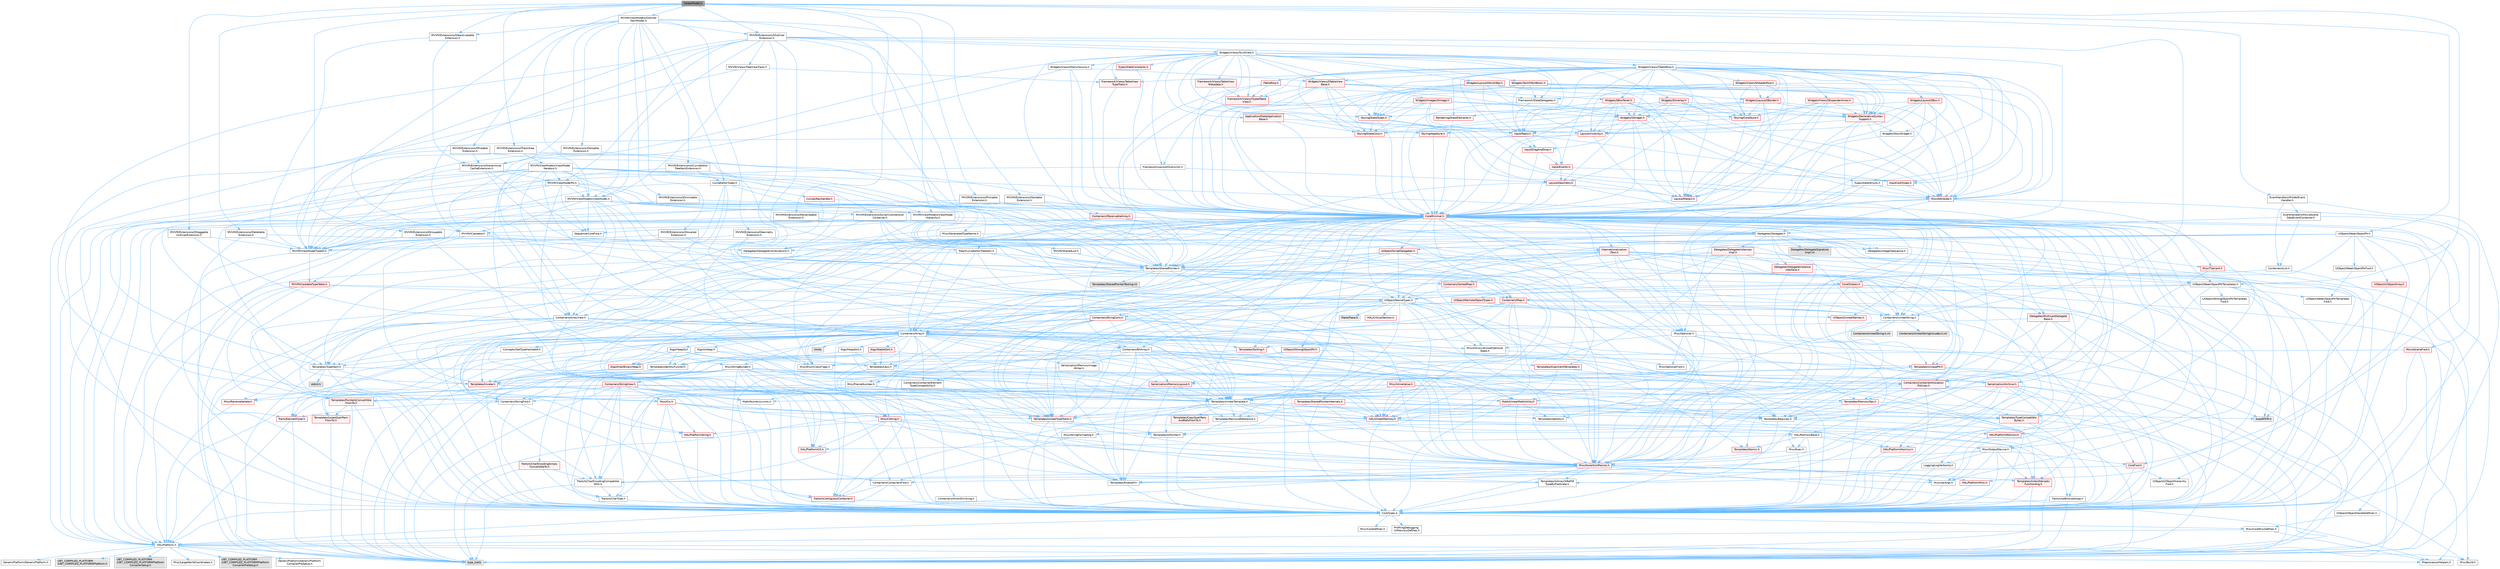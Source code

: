 digraph "FolderModel.h"
{
 // INTERACTIVE_SVG=YES
 // LATEX_PDF_SIZE
  bgcolor="transparent";
  edge [fontname=Helvetica,fontsize=10,labelfontname=Helvetica,labelfontsize=10];
  node [fontname=Helvetica,fontsize=10,shape=box,height=0.2,width=0.4];
  Node1 [id="Node000001",label="FolderModel.h",height=0.2,width=0.4,color="gray40", fillcolor="grey60", style="filled", fontcolor="black",tooltip=" "];
  Node1 -> Node2 [id="edge1_Node000001_Node000002",color="steelblue1",style="solid",tooltip=" "];
  Node2 [id="Node000002",label="MVVM/ViewModels/ViewModel.h",height=0.2,width=0.4,color="grey40", fillcolor="white", style="filled",URL="$d1/df9/ViewModel_8h.html",tooltip=" "];
  Node2 -> Node3 [id="edge2_Node000002_Node000003",color="steelblue1",style="solid",tooltip=" "];
  Node3 [id="Node000003",label="Containers/Array.h",height=0.2,width=0.4,color="grey40", fillcolor="white", style="filled",URL="$df/dd0/Array_8h.html",tooltip=" "];
  Node3 -> Node4 [id="edge3_Node000003_Node000004",color="steelblue1",style="solid",tooltip=" "];
  Node4 [id="Node000004",label="CoreTypes.h",height=0.2,width=0.4,color="grey40", fillcolor="white", style="filled",URL="$dc/dec/CoreTypes_8h.html",tooltip=" "];
  Node4 -> Node5 [id="edge4_Node000004_Node000005",color="steelblue1",style="solid",tooltip=" "];
  Node5 [id="Node000005",label="HAL/Platform.h",height=0.2,width=0.4,color="grey40", fillcolor="white", style="filled",URL="$d9/dd0/Platform_8h.html",tooltip=" "];
  Node5 -> Node6 [id="edge5_Node000005_Node000006",color="steelblue1",style="solid",tooltip=" "];
  Node6 [id="Node000006",label="Misc/Build.h",height=0.2,width=0.4,color="grey40", fillcolor="white", style="filled",URL="$d3/dbb/Build_8h.html",tooltip=" "];
  Node5 -> Node7 [id="edge6_Node000005_Node000007",color="steelblue1",style="solid",tooltip=" "];
  Node7 [id="Node000007",label="Misc/LargeWorldCoordinates.h",height=0.2,width=0.4,color="grey40", fillcolor="white", style="filled",URL="$d2/dcb/LargeWorldCoordinates_8h.html",tooltip=" "];
  Node5 -> Node8 [id="edge7_Node000005_Node000008",color="steelblue1",style="solid",tooltip=" "];
  Node8 [id="Node000008",label="type_traits",height=0.2,width=0.4,color="grey60", fillcolor="#E0E0E0", style="filled",tooltip=" "];
  Node5 -> Node9 [id="edge8_Node000005_Node000009",color="steelblue1",style="solid",tooltip=" "];
  Node9 [id="Node000009",label="PreprocessorHelpers.h",height=0.2,width=0.4,color="grey40", fillcolor="white", style="filled",URL="$db/ddb/PreprocessorHelpers_8h.html",tooltip=" "];
  Node5 -> Node10 [id="edge9_Node000005_Node000010",color="steelblue1",style="solid",tooltip=" "];
  Node10 [id="Node000010",label="UBT_COMPILED_PLATFORM\l/UBT_COMPILED_PLATFORMPlatform\lCompilerPreSetup.h",height=0.2,width=0.4,color="grey60", fillcolor="#E0E0E0", style="filled",tooltip=" "];
  Node5 -> Node11 [id="edge10_Node000005_Node000011",color="steelblue1",style="solid",tooltip=" "];
  Node11 [id="Node000011",label="GenericPlatform/GenericPlatform\lCompilerPreSetup.h",height=0.2,width=0.4,color="grey40", fillcolor="white", style="filled",URL="$d9/dc8/GenericPlatformCompilerPreSetup_8h.html",tooltip=" "];
  Node5 -> Node12 [id="edge11_Node000005_Node000012",color="steelblue1",style="solid",tooltip=" "];
  Node12 [id="Node000012",label="GenericPlatform/GenericPlatform.h",height=0.2,width=0.4,color="grey40", fillcolor="white", style="filled",URL="$d6/d84/GenericPlatform_8h.html",tooltip=" "];
  Node5 -> Node13 [id="edge12_Node000005_Node000013",color="steelblue1",style="solid",tooltip=" "];
  Node13 [id="Node000013",label="UBT_COMPILED_PLATFORM\l/UBT_COMPILED_PLATFORMPlatform.h",height=0.2,width=0.4,color="grey60", fillcolor="#E0E0E0", style="filled",tooltip=" "];
  Node5 -> Node14 [id="edge13_Node000005_Node000014",color="steelblue1",style="solid",tooltip=" "];
  Node14 [id="Node000014",label="UBT_COMPILED_PLATFORM\l/UBT_COMPILED_PLATFORMPlatform\lCompilerSetup.h",height=0.2,width=0.4,color="grey60", fillcolor="#E0E0E0", style="filled",tooltip=" "];
  Node4 -> Node15 [id="edge14_Node000004_Node000015",color="steelblue1",style="solid",tooltip=" "];
  Node15 [id="Node000015",label="ProfilingDebugging\l/UMemoryDefines.h",height=0.2,width=0.4,color="grey40", fillcolor="white", style="filled",URL="$d2/da2/UMemoryDefines_8h.html",tooltip=" "];
  Node4 -> Node16 [id="edge15_Node000004_Node000016",color="steelblue1",style="solid",tooltip=" "];
  Node16 [id="Node000016",label="Misc/CoreMiscDefines.h",height=0.2,width=0.4,color="grey40", fillcolor="white", style="filled",URL="$da/d38/CoreMiscDefines_8h.html",tooltip=" "];
  Node16 -> Node5 [id="edge16_Node000016_Node000005",color="steelblue1",style="solid",tooltip=" "];
  Node16 -> Node9 [id="edge17_Node000016_Node000009",color="steelblue1",style="solid",tooltip=" "];
  Node4 -> Node17 [id="edge18_Node000004_Node000017",color="steelblue1",style="solid",tooltip=" "];
  Node17 [id="Node000017",label="Misc/CoreDefines.h",height=0.2,width=0.4,color="grey40", fillcolor="white", style="filled",URL="$d3/dd2/CoreDefines_8h.html",tooltip=" "];
  Node3 -> Node18 [id="edge19_Node000003_Node000018",color="steelblue1",style="solid",tooltip=" "];
  Node18 [id="Node000018",label="Misc/AssertionMacros.h",height=0.2,width=0.4,color="red", fillcolor="#FFF0F0", style="filled",URL="$d0/dfa/AssertionMacros_8h.html",tooltip=" "];
  Node18 -> Node4 [id="edge20_Node000018_Node000004",color="steelblue1",style="solid",tooltip=" "];
  Node18 -> Node5 [id="edge21_Node000018_Node000005",color="steelblue1",style="solid",tooltip=" "];
  Node18 -> Node19 [id="edge22_Node000018_Node000019",color="steelblue1",style="solid",tooltip=" "];
  Node19 [id="Node000019",label="HAL/PlatformMisc.h",height=0.2,width=0.4,color="red", fillcolor="#FFF0F0", style="filled",URL="$d0/df5/PlatformMisc_8h.html",tooltip=" "];
  Node19 -> Node4 [id="edge23_Node000019_Node000004",color="steelblue1",style="solid",tooltip=" "];
  Node18 -> Node9 [id="edge24_Node000018_Node000009",color="steelblue1",style="solid",tooltip=" "];
  Node18 -> Node55 [id="edge25_Node000018_Node000055",color="steelblue1",style="solid",tooltip=" "];
  Node55 [id="Node000055",label="Templates/EnableIf.h",height=0.2,width=0.4,color="grey40", fillcolor="white", style="filled",URL="$d7/d60/EnableIf_8h.html",tooltip=" "];
  Node55 -> Node4 [id="edge26_Node000055_Node000004",color="steelblue1",style="solid",tooltip=" "];
  Node18 -> Node56 [id="edge27_Node000018_Node000056",color="steelblue1",style="solid",tooltip=" "];
  Node56 [id="Node000056",label="Templates/IsArrayOrRefOf\lTypeByPredicate.h",height=0.2,width=0.4,color="grey40", fillcolor="white", style="filled",URL="$d6/da1/IsArrayOrRefOfTypeByPredicate_8h.html",tooltip=" "];
  Node56 -> Node4 [id="edge28_Node000056_Node000004",color="steelblue1",style="solid",tooltip=" "];
  Node18 -> Node57 [id="edge29_Node000018_Node000057",color="steelblue1",style="solid",tooltip=" "];
  Node57 [id="Node000057",label="Templates/IsValidVariadic\lFunctionArg.h",height=0.2,width=0.4,color="red", fillcolor="#FFF0F0", style="filled",URL="$d0/dc8/IsValidVariadicFunctionArg_8h.html",tooltip=" "];
  Node57 -> Node4 [id="edge30_Node000057_Node000004",color="steelblue1",style="solid",tooltip=" "];
  Node57 -> Node8 [id="edge31_Node000057_Node000008",color="steelblue1",style="solid",tooltip=" "];
  Node18 -> Node59 [id="edge32_Node000018_Node000059",color="steelblue1",style="solid",tooltip=" "];
  Node59 [id="Node000059",label="Traits/IsCharEncodingCompatible\lWith.h",height=0.2,width=0.4,color="grey40", fillcolor="white", style="filled",URL="$df/dd1/IsCharEncodingCompatibleWith_8h.html",tooltip=" "];
  Node59 -> Node8 [id="edge33_Node000059_Node000008",color="steelblue1",style="solid",tooltip=" "];
  Node59 -> Node60 [id="edge34_Node000059_Node000060",color="steelblue1",style="solid",tooltip=" "];
  Node60 [id="Node000060",label="Traits/IsCharType.h",height=0.2,width=0.4,color="grey40", fillcolor="white", style="filled",URL="$db/d51/IsCharType_8h.html",tooltip=" "];
  Node60 -> Node4 [id="edge35_Node000060_Node000004",color="steelblue1",style="solid",tooltip=" "];
  Node18 -> Node61 [id="edge36_Node000018_Node000061",color="steelblue1",style="solid",tooltip=" "];
  Node61 [id="Node000061",label="Misc/VarArgs.h",height=0.2,width=0.4,color="grey40", fillcolor="white", style="filled",URL="$d5/d6f/VarArgs_8h.html",tooltip=" "];
  Node61 -> Node4 [id="edge37_Node000061_Node000004",color="steelblue1",style="solid",tooltip=" "];
  Node3 -> Node69 [id="edge38_Node000003_Node000069",color="steelblue1",style="solid",tooltip=" "];
  Node69 [id="Node000069",label="Misc/IntrusiveUnsetOptional\lState.h",height=0.2,width=0.4,color="grey40", fillcolor="white", style="filled",URL="$d2/d0a/IntrusiveUnsetOptionalState_8h.html",tooltip=" "];
  Node69 -> Node70 [id="edge39_Node000069_Node000070",color="steelblue1",style="solid",tooltip=" "];
  Node70 [id="Node000070",label="Misc/OptionalFwd.h",height=0.2,width=0.4,color="grey40", fillcolor="white", style="filled",URL="$dc/d50/OptionalFwd_8h.html",tooltip=" "];
  Node3 -> Node71 [id="edge40_Node000003_Node000071",color="steelblue1",style="solid",tooltip=" "];
  Node71 [id="Node000071",label="Misc/ReverseIterate.h",height=0.2,width=0.4,color="red", fillcolor="#FFF0F0", style="filled",URL="$db/de3/ReverseIterate_8h.html",tooltip=" "];
  Node71 -> Node5 [id="edge41_Node000071_Node000005",color="steelblue1",style="solid",tooltip=" "];
  Node3 -> Node73 [id="edge42_Node000003_Node000073",color="steelblue1",style="solid",tooltip=" "];
  Node73 [id="Node000073",label="HAL/UnrealMemory.h",height=0.2,width=0.4,color="red", fillcolor="#FFF0F0", style="filled",URL="$d9/d96/UnrealMemory_8h.html",tooltip=" "];
  Node73 -> Node4 [id="edge43_Node000073_Node000004",color="steelblue1",style="solid",tooltip=" "];
  Node73 -> Node77 [id="edge44_Node000073_Node000077",color="steelblue1",style="solid",tooltip=" "];
  Node77 [id="Node000077",label="HAL/MemoryBase.h",height=0.2,width=0.4,color="grey40", fillcolor="white", style="filled",URL="$d6/d9f/MemoryBase_8h.html",tooltip=" "];
  Node77 -> Node4 [id="edge45_Node000077_Node000004",color="steelblue1",style="solid",tooltip=" "];
  Node77 -> Node48 [id="edge46_Node000077_Node000048",color="steelblue1",style="solid",tooltip=" "];
  Node48 [id="Node000048",label="HAL/PlatformAtomics.h",height=0.2,width=0.4,color="red", fillcolor="#FFF0F0", style="filled",URL="$d3/d36/PlatformAtomics_8h.html",tooltip=" "];
  Node48 -> Node4 [id="edge47_Node000048_Node000004",color="steelblue1",style="solid",tooltip=" "];
  Node77 -> Node31 [id="edge48_Node000077_Node000031",color="steelblue1",style="solid",tooltip=" "];
  Node31 [id="Node000031",label="HAL/PlatformCrt.h",height=0.2,width=0.4,color="red", fillcolor="#FFF0F0", style="filled",URL="$d8/d75/PlatformCrt_8h.html",tooltip=" "];
  Node77 -> Node78 [id="edge49_Node000077_Node000078",color="steelblue1",style="solid",tooltip=" "];
  Node78 [id="Node000078",label="Misc/Exec.h",height=0.2,width=0.4,color="grey40", fillcolor="white", style="filled",URL="$de/ddb/Exec_8h.html",tooltip=" "];
  Node78 -> Node4 [id="edge50_Node000078_Node000004",color="steelblue1",style="solid",tooltip=" "];
  Node78 -> Node18 [id="edge51_Node000078_Node000018",color="steelblue1",style="solid",tooltip=" "];
  Node77 -> Node79 [id="edge52_Node000077_Node000079",color="steelblue1",style="solid",tooltip=" "];
  Node79 [id="Node000079",label="Misc/OutputDevice.h",height=0.2,width=0.4,color="grey40", fillcolor="white", style="filled",URL="$d7/d32/OutputDevice_8h.html",tooltip=" "];
  Node79 -> Node26 [id="edge53_Node000079_Node000026",color="steelblue1",style="solid",tooltip=" "];
  Node26 [id="Node000026",label="CoreFwd.h",height=0.2,width=0.4,color="red", fillcolor="#FFF0F0", style="filled",URL="$d1/d1e/CoreFwd_8h.html",tooltip=" "];
  Node26 -> Node4 [id="edge54_Node000026_Node000004",color="steelblue1",style="solid",tooltip=" "];
  Node26 -> Node27 [id="edge55_Node000026_Node000027",color="steelblue1",style="solid",tooltip=" "];
  Node27 [id="Node000027",label="Containers/ContainersFwd.h",height=0.2,width=0.4,color="grey40", fillcolor="white", style="filled",URL="$d4/d0a/ContainersFwd_8h.html",tooltip=" "];
  Node27 -> Node5 [id="edge56_Node000027_Node000005",color="steelblue1",style="solid",tooltip=" "];
  Node27 -> Node4 [id="edge57_Node000027_Node000004",color="steelblue1",style="solid",tooltip=" "];
  Node27 -> Node24 [id="edge58_Node000027_Node000024",color="steelblue1",style="solid",tooltip=" "];
  Node24 [id="Node000024",label="Traits/IsContiguousContainer.h",height=0.2,width=0.4,color="red", fillcolor="#FFF0F0", style="filled",URL="$d5/d3c/IsContiguousContainer_8h.html",tooltip=" "];
  Node24 -> Node4 [id="edge59_Node000024_Node000004",color="steelblue1",style="solid",tooltip=" "];
  Node26 -> Node29 [id="edge60_Node000026_Node000029",color="steelblue1",style="solid",tooltip=" "];
  Node29 [id="Node000029",label="UObject/UObjectHierarchy\lFwd.h",height=0.2,width=0.4,color="grey40", fillcolor="white", style="filled",URL="$d3/d13/UObjectHierarchyFwd_8h.html",tooltip=" "];
  Node79 -> Node4 [id="edge61_Node000079_Node000004",color="steelblue1",style="solid",tooltip=" "];
  Node79 -> Node80 [id="edge62_Node000079_Node000080",color="steelblue1",style="solid",tooltip=" "];
  Node80 [id="Node000080",label="Logging/LogVerbosity.h",height=0.2,width=0.4,color="grey40", fillcolor="white", style="filled",URL="$d2/d8f/LogVerbosity_8h.html",tooltip=" "];
  Node80 -> Node4 [id="edge63_Node000080_Node000004",color="steelblue1",style="solid",tooltip=" "];
  Node79 -> Node61 [id="edge64_Node000079_Node000061",color="steelblue1",style="solid",tooltip=" "];
  Node79 -> Node56 [id="edge65_Node000079_Node000056",color="steelblue1",style="solid",tooltip=" "];
  Node79 -> Node57 [id="edge66_Node000079_Node000057",color="steelblue1",style="solid",tooltip=" "];
  Node79 -> Node59 [id="edge67_Node000079_Node000059",color="steelblue1",style="solid",tooltip=" "];
  Node77 -> Node81 [id="edge68_Node000077_Node000081",color="steelblue1",style="solid",tooltip=" "];
  Node81 [id="Node000081",label="Templates/Atomic.h",height=0.2,width=0.4,color="red", fillcolor="#FFF0F0", style="filled",URL="$d3/d91/Atomic_8h.html",tooltip=" "];
  Node73 -> Node90 [id="edge69_Node000073_Node000090",color="steelblue1",style="solid",tooltip=" "];
  Node90 [id="Node000090",label="HAL/PlatformMemory.h",height=0.2,width=0.4,color="red", fillcolor="#FFF0F0", style="filled",URL="$de/d68/PlatformMemory_8h.html",tooltip=" "];
  Node90 -> Node4 [id="edge70_Node000090_Node000004",color="steelblue1",style="solid",tooltip=" "];
  Node73 -> Node93 [id="edge71_Node000073_Node000093",color="steelblue1",style="solid",tooltip=" "];
  Node93 [id="Node000093",label="Templates/IsPointer.h",height=0.2,width=0.4,color="grey40", fillcolor="white", style="filled",URL="$d7/d05/IsPointer_8h.html",tooltip=" "];
  Node93 -> Node4 [id="edge72_Node000093_Node000004",color="steelblue1",style="solid",tooltip=" "];
  Node3 -> Node94 [id="edge73_Node000003_Node000094",color="steelblue1",style="solid",tooltip=" "];
  Node94 [id="Node000094",label="Templates/UnrealTypeTraits.h",height=0.2,width=0.4,color="red", fillcolor="#FFF0F0", style="filled",URL="$d2/d2d/UnrealTypeTraits_8h.html",tooltip=" "];
  Node94 -> Node4 [id="edge74_Node000094_Node000004",color="steelblue1",style="solid",tooltip=" "];
  Node94 -> Node93 [id="edge75_Node000094_Node000093",color="steelblue1",style="solid",tooltip=" "];
  Node94 -> Node18 [id="edge76_Node000094_Node000018",color="steelblue1",style="solid",tooltip=" "];
  Node94 -> Node55 [id="edge77_Node000094_Node000055",color="steelblue1",style="solid",tooltip=" "];
  Node3 -> Node99 [id="edge78_Node000003_Node000099",color="steelblue1",style="solid",tooltip=" "];
  Node99 [id="Node000099",label="Templates/UnrealTemplate.h",height=0.2,width=0.4,color="grey40", fillcolor="white", style="filled",URL="$d4/d24/UnrealTemplate_8h.html",tooltip=" "];
  Node99 -> Node4 [id="edge79_Node000099_Node000004",color="steelblue1",style="solid",tooltip=" "];
  Node99 -> Node93 [id="edge80_Node000099_Node000093",color="steelblue1",style="solid",tooltip=" "];
  Node99 -> Node73 [id="edge81_Node000099_Node000073",color="steelblue1",style="solid",tooltip=" "];
  Node99 -> Node100 [id="edge82_Node000099_Node000100",color="steelblue1",style="solid",tooltip=" "];
  Node100 [id="Node000100",label="Templates/CopyQualifiers\lAndRefsFromTo.h",height=0.2,width=0.4,color="red", fillcolor="#FFF0F0", style="filled",URL="$d3/db3/CopyQualifiersAndRefsFromTo_8h.html",tooltip=" "];
  Node99 -> Node94 [id="edge83_Node000099_Node000094",color="steelblue1",style="solid",tooltip=" "];
  Node99 -> Node102 [id="edge84_Node000099_Node000102",color="steelblue1",style="solid",tooltip=" "];
  Node102 [id="Node000102",label="Templates/RemoveReference.h",height=0.2,width=0.4,color="grey40", fillcolor="white", style="filled",URL="$da/dbe/RemoveReference_8h.html",tooltip=" "];
  Node102 -> Node4 [id="edge85_Node000102_Node000004",color="steelblue1",style="solid",tooltip=" "];
  Node99 -> Node63 [id="edge86_Node000099_Node000063",color="steelblue1",style="solid",tooltip=" "];
  Node63 [id="Node000063",label="Templates/Requires.h",height=0.2,width=0.4,color="grey40", fillcolor="white", style="filled",URL="$dc/d96/Requires_8h.html",tooltip=" "];
  Node63 -> Node55 [id="edge87_Node000063_Node000055",color="steelblue1",style="solid",tooltip=" "];
  Node63 -> Node8 [id="edge88_Node000063_Node000008",color="steelblue1",style="solid",tooltip=" "];
  Node99 -> Node103 [id="edge89_Node000099_Node000103",color="steelblue1",style="solid",tooltip=" "];
  Node103 [id="Node000103",label="Templates/TypeCompatible\lBytes.h",height=0.2,width=0.4,color="red", fillcolor="#FFF0F0", style="filled",URL="$df/d0a/TypeCompatibleBytes_8h.html",tooltip=" "];
  Node103 -> Node4 [id="edge90_Node000103_Node000004",color="steelblue1",style="solid",tooltip=" "];
  Node103 -> Node8 [id="edge91_Node000103_Node000008",color="steelblue1",style="solid",tooltip=" "];
  Node99 -> Node64 [id="edge92_Node000099_Node000064",color="steelblue1",style="solid",tooltip=" "];
  Node64 [id="Node000064",label="Templates/Identity.h",height=0.2,width=0.4,color="grey40", fillcolor="white", style="filled",URL="$d0/dd5/Identity_8h.html",tooltip=" "];
  Node99 -> Node24 [id="edge93_Node000099_Node000024",color="steelblue1",style="solid",tooltip=" "];
  Node99 -> Node104 [id="edge94_Node000099_Node000104",color="steelblue1",style="solid",tooltip=" "];
  Node104 [id="Node000104",label="Traits/UseBitwiseSwap.h",height=0.2,width=0.4,color="grey40", fillcolor="white", style="filled",URL="$db/df3/UseBitwiseSwap_8h.html",tooltip=" "];
  Node104 -> Node4 [id="edge95_Node000104_Node000004",color="steelblue1",style="solid",tooltip=" "];
  Node104 -> Node8 [id="edge96_Node000104_Node000008",color="steelblue1",style="solid",tooltip=" "];
  Node99 -> Node8 [id="edge97_Node000099_Node000008",color="steelblue1",style="solid",tooltip=" "];
  Node3 -> Node105 [id="edge98_Node000003_Node000105",color="steelblue1",style="solid",tooltip=" "];
  Node105 [id="Node000105",label="Containers/AllowShrinking.h",height=0.2,width=0.4,color="grey40", fillcolor="white", style="filled",URL="$d7/d1a/AllowShrinking_8h.html",tooltip=" "];
  Node105 -> Node4 [id="edge99_Node000105_Node000004",color="steelblue1",style="solid",tooltip=" "];
  Node3 -> Node106 [id="edge100_Node000003_Node000106",color="steelblue1",style="solid",tooltip=" "];
  Node106 [id="Node000106",label="Containers/ContainerAllocation\lPolicies.h",height=0.2,width=0.4,color="red", fillcolor="#FFF0F0", style="filled",URL="$d7/dff/ContainerAllocationPolicies_8h.html",tooltip=" "];
  Node106 -> Node4 [id="edge101_Node000106_Node000004",color="steelblue1",style="solid",tooltip=" "];
  Node106 -> Node106 [id="edge102_Node000106_Node000106",color="steelblue1",style="solid",tooltip=" "];
  Node106 -> Node73 [id="edge103_Node000106_Node000073",color="steelblue1",style="solid",tooltip=" "];
  Node106 -> Node41 [id="edge104_Node000106_Node000041",color="steelblue1",style="solid",tooltip=" "];
  Node41 [id="Node000041",label="Math/NumericLimits.h",height=0.2,width=0.4,color="grey40", fillcolor="white", style="filled",URL="$df/d1b/NumericLimits_8h.html",tooltip=" "];
  Node41 -> Node4 [id="edge105_Node000041_Node000004",color="steelblue1",style="solid",tooltip=" "];
  Node106 -> Node18 [id="edge106_Node000106_Node000018",color="steelblue1",style="solid",tooltip=" "];
  Node106 -> Node117 [id="edge107_Node000106_Node000117",color="steelblue1",style="solid",tooltip=" "];
  Node117 [id="Node000117",label="Templates/MemoryOps.h",height=0.2,width=0.4,color="red", fillcolor="#FFF0F0", style="filled",URL="$db/dea/MemoryOps_8h.html",tooltip=" "];
  Node117 -> Node4 [id="edge108_Node000117_Node000004",color="steelblue1",style="solid",tooltip=" "];
  Node117 -> Node73 [id="edge109_Node000117_Node000073",color="steelblue1",style="solid",tooltip=" "];
  Node117 -> Node63 [id="edge110_Node000117_Node000063",color="steelblue1",style="solid",tooltip=" "];
  Node117 -> Node94 [id="edge111_Node000117_Node000094",color="steelblue1",style="solid",tooltip=" "];
  Node117 -> Node104 [id="edge112_Node000117_Node000104",color="steelblue1",style="solid",tooltip=" "];
  Node117 -> Node8 [id="edge113_Node000117_Node000008",color="steelblue1",style="solid",tooltip=" "];
  Node106 -> Node103 [id="edge114_Node000106_Node000103",color="steelblue1",style="solid",tooltip=" "];
  Node106 -> Node8 [id="edge115_Node000106_Node000008",color="steelblue1",style="solid",tooltip=" "];
  Node3 -> Node118 [id="edge116_Node000003_Node000118",color="steelblue1",style="solid",tooltip=" "];
  Node118 [id="Node000118",label="Containers/ContainerElement\lTypeCompatibility.h",height=0.2,width=0.4,color="grey40", fillcolor="white", style="filled",URL="$df/ddf/ContainerElementTypeCompatibility_8h.html",tooltip=" "];
  Node118 -> Node4 [id="edge117_Node000118_Node000004",color="steelblue1",style="solid",tooltip=" "];
  Node118 -> Node94 [id="edge118_Node000118_Node000094",color="steelblue1",style="solid",tooltip=" "];
  Node3 -> Node119 [id="edge119_Node000003_Node000119",color="steelblue1",style="solid",tooltip=" "];
  Node119 [id="Node000119",label="Serialization/Archive.h",height=0.2,width=0.4,color="red", fillcolor="#FFF0F0", style="filled",URL="$d7/d3b/Archive_8h.html",tooltip=" "];
  Node119 -> Node26 [id="edge120_Node000119_Node000026",color="steelblue1",style="solid",tooltip=" "];
  Node119 -> Node4 [id="edge121_Node000119_Node000004",color="steelblue1",style="solid",tooltip=" "];
  Node119 -> Node18 [id="edge122_Node000119_Node000018",color="steelblue1",style="solid",tooltip=" "];
  Node119 -> Node6 [id="edge123_Node000119_Node000006",color="steelblue1",style="solid",tooltip=" "];
  Node119 -> Node61 [id="edge124_Node000119_Node000061",color="steelblue1",style="solid",tooltip=" "];
  Node119 -> Node55 [id="edge125_Node000119_Node000055",color="steelblue1",style="solid",tooltip=" "];
  Node119 -> Node56 [id="edge126_Node000119_Node000056",color="steelblue1",style="solid",tooltip=" "];
  Node119 -> Node57 [id="edge127_Node000119_Node000057",color="steelblue1",style="solid",tooltip=" "];
  Node119 -> Node99 [id="edge128_Node000119_Node000099",color="steelblue1",style="solid",tooltip=" "];
  Node119 -> Node59 [id="edge129_Node000119_Node000059",color="steelblue1",style="solid",tooltip=" "];
  Node3 -> Node129 [id="edge130_Node000003_Node000129",color="steelblue1",style="solid",tooltip=" "];
  Node129 [id="Node000129",label="Serialization/MemoryImage\lWriter.h",height=0.2,width=0.4,color="grey40", fillcolor="white", style="filled",URL="$d0/d08/MemoryImageWriter_8h.html",tooltip=" "];
  Node129 -> Node4 [id="edge131_Node000129_Node000004",color="steelblue1",style="solid",tooltip=" "];
  Node129 -> Node130 [id="edge132_Node000129_Node000130",color="steelblue1",style="solid",tooltip=" "];
  Node130 [id="Node000130",label="Serialization/MemoryLayout.h",height=0.2,width=0.4,color="red", fillcolor="#FFF0F0", style="filled",URL="$d7/d66/MemoryLayout_8h.html",tooltip=" "];
  Node130 -> Node21 [id="edge133_Node000130_Node000021",color="steelblue1",style="solid",tooltip=" "];
  Node21 [id="Node000021",label="Containers/StringFwd.h",height=0.2,width=0.4,color="grey40", fillcolor="white", style="filled",URL="$df/d37/StringFwd_8h.html",tooltip=" "];
  Node21 -> Node4 [id="edge134_Node000021_Node000004",color="steelblue1",style="solid",tooltip=" "];
  Node21 -> Node22 [id="edge135_Node000021_Node000022",color="steelblue1",style="solid",tooltip=" "];
  Node22 [id="Node000022",label="Traits/ElementType.h",height=0.2,width=0.4,color="red", fillcolor="#FFF0F0", style="filled",URL="$d5/d4f/ElementType_8h.html",tooltip=" "];
  Node22 -> Node5 [id="edge136_Node000022_Node000005",color="steelblue1",style="solid",tooltip=" "];
  Node22 -> Node8 [id="edge137_Node000022_Node000008",color="steelblue1",style="solid",tooltip=" "];
  Node21 -> Node24 [id="edge138_Node000021_Node000024",color="steelblue1",style="solid",tooltip=" "];
  Node130 -> Node73 [id="edge139_Node000130_Node000073",color="steelblue1",style="solid",tooltip=" "];
  Node130 -> Node55 [id="edge140_Node000130_Node000055",color="steelblue1",style="solid",tooltip=" "];
  Node130 -> Node99 [id="edge141_Node000130_Node000099",color="steelblue1",style="solid",tooltip=" "];
  Node3 -> Node143 [id="edge142_Node000003_Node000143",color="steelblue1",style="solid",tooltip=" "];
  Node143 [id="Node000143",label="Algo/Heapify.h",height=0.2,width=0.4,color="grey40", fillcolor="white", style="filled",URL="$d0/d2a/Heapify_8h.html",tooltip=" "];
  Node143 -> Node144 [id="edge143_Node000143_Node000144",color="steelblue1",style="solid",tooltip=" "];
  Node144 [id="Node000144",label="Algo/Impl/BinaryHeap.h",height=0.2,width=0.4,color="red", fillcolor="#FFF0F0", style="filled",URL="$d7/da3/Algo_2Impl_2BinaryHeap_8h.html",tooltip=" "];
  Node144 -> Node145 [id="edge144_Node000144_Node000145",color="steelblue1",style="solid",tooltip=" "];
  Node145 [id="Node000145",label="Templates/Invoke.h",height=0.2,width=0.4,color="red", fillcolor="#FFF0F0", style="filled",URL="$d7/deb/Invoke_8h.html",tooltip=" "];
  Node145 -> Node4 [id="edge145_Node000145_Node000004",color="steelblue1",style="solid",tooltip=" "];
  Node145 -> Node99 [id="edge146_Node000145_Node000099",color="steelblue1",style="solid",tooltip=" "];
  Node145 -> Node8 [id="edge147_Node000145_Node000008",color="steelblue1",style="solid",tooltip=" "];
  Node144 -> Node8 [id="edge148_Node000144_Node000008",color="steelblue1",style="solid",tooltip=" "];
  Node143 -> Node149 [id="edge149_Node000143_Node000149",color="steelblue1",style="solid",tooltip=" "];
  Node149 [id="Node000149",label="Templates/IdentityFunctor.h",height=0.2,width=0.4,color="grey40", fillcolor="white", style="filled",URL="$d7/d2e/IdentityFunctor_8h.html",tooltip=" "];
  Node149 -> Node5 [id="edge150_Node000149_Node000005",color="steelblue1",style="solid",tooltip=" "];
  Node143 -> Node145 [id="edge151_Node000143_Node000145",color="steelblue1",style="solid",tooltip=" "];
  Node143 -> Node150 [id="edge152_Node000143_Node000150",color="steelblue1",style="solid",tooltip=" "];
  Node150 [id="Node000150",label="Templates/Less.h",height=0.2,width=0.4,color="grey40", fillcolor="white", style="filled",URL="$de/dc8/Less_8h.html",tooltip=" "];
  Node150 -> Node4 [id="edge153_Node000150_Node000004",color="steelblue1",style="solid",tooltip=" "];
  Node150 -> Node99 [id="edge154_Node000150_Node000099",color="steelblue1",style="solid",tooltip=" "];
  Node143 -> Node99 [id="edge155_Node000143_Node000099",color="steelblue1",style="solid",tooltip=" "];
  Node3 -> Node151 [id="edge156_Node000003_Node000151",color="steelblue1",style="solid",tooltip=" "];
  Node151 [id="Node000151",label="Algo/HeapSort.h",height=0.2,width=0.4,color="grey40", fillcolor="white", style="filled",URL="$d3/d92/HeapSort_8h.html",tooltip=" "];
  Node151 -> Node144 [id="edge157_Node000151_Node000144",color="steelblue1",style="solid",tooltip=" "];
  Node151 -> Node149 [id="edge158_Node000151_Node000149",color="steelblue1",style="solid",tooltip=" "];
  Node151 -> Node150 [id="edge159_Node000151_Node000150",color="steelblue1",style="solid",tooltip=" "];
  Node151 -> Node99 [id="edge160_Node000151_Node000099",color="steelblue1",style="solid",tooltip=" "];
  Node3 -> Node152 [id="edge161_Node000003_Node000152",color="steelblue1",style="solid",tooltip=" "];
  Node152 [id="Node000152",label="Algo/IsHeap.h",height=0.2,width=0.4,color="grey40", fillcolor="white", style="filled",URL="$de/d32/IsHeap_8h.html",tooltip=" "];
  Node152 -> Node144 [id="edge162_Node000152_Node000144",color="steelblue1",style="solid",tooltip=" "];
  Node152 -> Node149 [id="edge163_Node000152_Node000149",color="steelblue1",style="solid",tooltip=" "];
  Node152 -> Node145 [id="edge164_Node000152_Node000145",color="steelblue1",style="solid",tooltip=" "];
  Node152 -> Node150 [id="edge165_Node000152_Node000150",color="steelblue1",style="solid",tooltip=" "];
  Node152 -> Node99 [id="edge166_Node000152_Node000099",color="steelblue1",style="solid",tooltip=" "];
  Node3 -> Node144 [id="edge167_Node000003_Node000144",color="steelblue1",style="solid",tooltip=" "];
  Node3 -> Node153 [id="edge168_Node000003_Node000153",color="steelblue1",style="solid",tooltip=" "];
  Node153 [id="Node000153",label="Algo/StableSort.h",height=0.2,width=0.4,color="red", fillcolor="#FFF0F0", style="filled",URL="$d7/d3c/StableSort_8h.html",tooltip=" "];
  Node153 -> Node149 [id="edge169_Node000153_Node000149",color="steelblue1",style="solid",tooltip=" "];
  Node153 -> Node145 [id="edge170_Node000153_Node000145",color="steelblue1",style="solid",tooltip=" "];
  Node153 -> Node150 [id="edge171_Node000153_Node000150",color="steelblue1",style="solid",tooltip=" "];
  Node153 -> Node99 [id="edge172_Node000153_Node000099",color="steelblue1",style="solid",tooltip=" "];
  Node3 -> Node156 [id="edge173_Node000003_Node000156",color="steelblue1",style="solid",tooltip=" "];
  Node156 [id="Node000156",label="Concepts/GetTypeHashable.h",height=0.2,width=0.4,color="grey40", fillcolor="white", style="filled",URL="$d3/da2/GetTypeHashable_8h.html",tooltip=" "];
  Node156 -> Node4 [id="edge174_Node000156_Node000004",color="steelblue1",style="solid",tooltip=" "];
  Node156 -> Node134 [id="edge175_Node000156_Node000134",color="steelblue1",style="solid",tooltip=" "];
  Node134 [id="Node000134",label="Templates/TypeHash.h",height=0.2,width=0.4,color="grey40", fillcolor="white", style="filled",URL="$d1/d62/TypeHash_8h.html",tooltip=" "];
  Node134 -> Node4 [id="edge176_Node000134_Node000004",color="steelblue1",style="solid",tooltip=" "];
  Node134 -> Node63 [id="edge177_Node000134_Node000063",color="steelblue1",style="solid",tooltip=" "];
  Node134 -> Node135 [id="edge178_Node000134_Node000135",color="steelblue1",style="solid",tooltip=" "];
  Node135 [id="Node000135",label="Misc/Crc.h",height=0.2,width=0.4,color="red", fillcolor="#FFF0F0", style="filled",URL="$d4/dd2/Crc_8h.html",tooltip=" "];
  Node135 -> Node4 [id="edge179_Node000135_Node000004",color="steelblue1",style="solid",tooltip=" "];
  Node135 -> Node75 [id="edge180_Node000135_Node000075",color="steelblue1",style="solid",tooltip=" "];
  Node75 [id="Node000075",label="HAL/PlatformString.h",height=0.2,width=0.4,color="red", fillcolor="#FFF0F0", style="filled",URL="$db/db5/PlatformString_8h.html",tooltip=" "];
  Node75 -> Node4 [id="edge181_Node000075_Node000004",color="steelblue1",style="solid",tooltip=" "];
  Node135 -> Node18 [id="edge182_Node000135_Node000018",color="steelblue1",style="solid",tooltip=" "];
  Node135 -> Node136 [id="edge183_Node000135_Node000136",color="steelblue1",style="solid",tooltip=" "];
  Node136 [id="Node000136",label="Misc/CString.h",height=0.2,width=0.4,color="red", fillcolor="#FFF0F0", style="filled",URL="$d2/d49/CString_8h.html",tooltip=" "];
  Node136 -> Node4 [id="edge184_Node000136_Node000004",color="steelblue1",style="solid",tooltip=" "];
  Node136 -> Node31 [id="edge185_Node000136_Node000031",color="steelblue1",style="solid",tooltip=" "];
  Node136 -> Node75 [id="edge186_Node000136_Node000075",color="steelblue1",style="solid",tooltip=" "];
  Node136 -> Node18 [id="edge187_Node000136_Node000018",color="steelblue1",style="solid",tooltip=" "];
  Node136 -> Node61 [id="edge188_Node000136_Node000061",color="steelblue1",style="solid",tooltip=" "];
  Node136 -> Node56 [id="edge189_Node000136_Node000056",color="steelblue1",style="solid",tooltip=" "];
  Node136 -> Node57 [id="edge190_Node000136_Node000057",color="steelblue1",style="solid",tooltip=" "];
  Node136 -> Node59 [id="edge191_Node000136_Node000059",color="steelblue1",style="solid",tooltip=" "];
  Node135 -> Node94 [id="edge192_Node000135_Node000094",color="steelblue1",style="solid",tooltip=" "];
  Node135 -> Node60 [id="edge193_Node000135_Node000060",color="steelblue1",style="solid",tooltip=" "];
  Node134 -> Node140 [id="edge194_Node000134_Node000140",color="steelblue1",style="solid",tooltip=" "];
  Node140 [id="Node000140",label="stdint.h",height=0.2,width=0.4,color="grey60", fillcolor="#E0E0E0", style="filled",tooltip=" "];
  Node134 -> Node8 [id="edge195_Node000134_Node000008",color="steelblue1",style="solid",tooltip=" "];
  Node3 -> Node149 [id="edge196_Node000003_Node000149",color="steelblue1",style="solid",tooltip=" "];
  Node3 -> Node145 [id="edge197_Node000003_Node000145",color="steelblue1",style="solid",tooltip=" "];
  Node3 -> Node150 [id="edge198_Node000003_Node000150",color="steelblue1",style="solid",tooltip=" "];
  Node3 -> Node157 [id="edge199_Node000003_Node000157",color="steelblue1",style="solid",tooltip=" "];
  Node157 [id="Node000157",label="Templates/LosesQualifiers\lFromTo.h",height=0.2,width=0.4,color="red", fillcolor="#FFF0F0", style="filled",URL="$d2/db3/LosesQualifiersFromTo_8h.html",tooltip=" "];
  Node157 -> Node8 [id="edge200_Node000157_Node000008",color="steelblue1",style="solid",tooltip=" "];
  Node3 -> Node63 [id="edge201_Node000003_Node000063",color="steelblue1",style="solid",tooltip=" "];
  Node3 -> Node158 [id="edge202_Node000003_Node000158",color="steelblue1",style="solid",tooltip=" "];
  Node158 [id="Node000158",label="Templates/Sorting.h",height=0.2,width=0.4,color="red", fillcolor="#FFF0F0", style="filled",URL="$d3/d9e/Sorting_8h.html",tooltip=" "];
  Node158 -> Node4 [id="edge203_Node000158_Node000004",color="steelblue1",style="solid",tooltip=" "];
  Node158 -> Node150 [id="edge204_Node000158_Node000150",color="steelblue1",style="solid",tooltip=" "];
  Node3 -> Node162 [id="edge205_Node000003_Node000162",color="steelblue1",style="solid",tooltip=" "];
  Node162 [id="Node000162",label="Templates/AlignmentTemplates.h",height=0.2,width=0.4,color="red", fillcolor="#FFF0F0", style="filled",URL="$dd/d32/AlignmentTemplates_8h.html",tooltip=" "];
  Node162 -> Node4 [id="edge206_Node000162_Node000004",color="steelblue1",style="solid",tooltip=" "];
  Node162 -> Node93 [id="edge207_Node000162_Node000093",color="steelblue1",style="solid",tooltip=" "];
  Node3 -> Node22 [id="edge208_Node000003_Node000022",color="steelblue1",style="solid",tooltip=" "];
  Node3 -> Node114 [id="edge209_Node000003_Node000114",color="steelblue1",style="solid",tooltip=" "];
  Node114 [id="Node000114",label="limits",height=0.2,width=0.4,color="grey60", fillcolor="#E0E0E0", style="filled",tooltip=" "];
  Node3 -> Node8 [id="edge210_Node000003_Node000008",color="steelblue1",style="solid",tooltip=" "];
  Node2 -> Node163 [id="edge211_Node000002_Node000163",color="steelblue1",style="solid",tooltip=" "];
  Node163 [id="Node000163",label="Containers/ArrayView.h",height=0.2,width=0.4,color="grey40", fillcolor="white", style="filled",URL="$d7/df4/ArrayView_8h.html",tooltip=" "];
  Node163 -> Node4 [id="edge212_Node000163_Node000004",color="steelblue1",style="solid",tooltip=" "];
  Node163 -> Node27 [id="edge213_Node000163_Node000027",color="steelblue1",style="solid",tooltip=" "];
  Node163 -> Node18 [id="edge214_Node000163_Node000018",color="steelblue1",style="solid",tooltip=" "];
  Node163 -> Node71 [id="edge215_Node000163_Node000071",color="steelblue1",style="solid",tooltip=" "];
  Node163 -> Node69 [id="edge216_Node000163_Node000069",color="steelblue1",style="solid",tooltip=" "];
  Node163 -> Node145 [id="edge217_Node000163_Node000145",color="steelblue1",style="solid",tooltip=" "];
  Node163 -> Node94 [id="edge218_Node000163_Node000094",color="steelblue1",style="solid",tooltip=" "];
  Node163 -> Node22 [id="edge219_Node000163_Node000022",color="steelblue1",style="solid",tooltip=" "];
  Node163 -> Node3 [id="edge220_Node000163_Node000003",color="steelblue1",style="solid",tooltip=" "];
  Node163 -> Node161 [id="edge221_Node000163_Node000161",color="steelblue1",style="solid",tooltip=" "];
  Node161 [id="Node000161",label="Math/UnrealMathUtility.h",height=0.2,width=0.4,color="red", fillcolor="#FFF0F0", style="filled",URL="$db/db8/UnrealMathUtility_8h.html",tooltip=" "];
  Node161 -> Node4 [id="edge222_Node000161_Node000004",color="steelblue1",style="solid",tooltip=" "];
  Node161 -> Node18 [id="edge223_Node000161_Node000018",color="steelblue1",style="solid",tooltip=" "];
  Node161 -> Node64 [id="edge224_Node000161_Node000064",color="steelblue1",style="solid",tooltip=" "];
  Node161 -> Node63 [id="edge225_Node000161_Node000063",color="steelblue1",style="solid",tooltip=" "];
  Node163 -> Node8 [id="edge226_Node000163_Node000008",color="steelblue1",style="solid",tooltip=" "];
  Node2 -> Node5 [id="edge227_Node000002_Node000005",color="steelblue1",style="solid",tooltip=" "];
  Node2 -> Node164 [id="edge228_Node000002_Node000164",color="steelblue1",style="solid",tooltip=" "];
  Node164 [id="Node000164",label="MVVM/Extensions/DynamicExtension\lContainer.h",height=0.2,width=0.4,color="grey40", fillcolor="white", style="filled",URL="$db/d88/DynamicExtensionContainer_8h.html",tooltip=" "];
  Node164 -> Node165 [id="edge229_Node000164_Node000165",color="steelblue1",style="solid",tooltip=" "];
  Node165 [id="Node000165",label="Containers/SortedMap.h",height=0.2,width=0.4,color="red", fillcolor="#FFF0F0", style="filled",URL="$d1/dcf/SortedMap_8h.html",tooltip=" "];
  Node165 -> Node166 [id="edge230_Node000165_Node000166",color="steelblue1",style="solid",tooltip=" "];
  Node166 [id="Node000166",label="Containers/Map.h",height=0.2,width=0.4,color="red", fillcolor="#FFF0F0", style="filled",URL="$df/d79/Map_8h.html",tooltip=" "];
  Node166 -> Node4 [id="edge231_Node000166_Node000004",color="steelblue1",style="solid",tooltip=" "];
  Node166 -> Node118 [id="edge232_Node000166_Node000118",color="steelblue1",style="solid",tooltip=" "];
  Node166 -> Node189 [id="edge233_Node000166_Node000189",color="steelblue1",style="solid",tooltip=" "];
  Node189 [id="Node000189",label="Containers/UnrealString.h",height=0.2,width=0.4,color="grey40", fillcolor="white", style="filled",URL="$d5/dba/UnrealString_8h.html",tooltip=" "];
  Node189 -> Node190 [id="edge234_Node000189_Node000190",color="steelblue1",style="solid",tooltip=" "];
  Node190 [id="Node000190",label="Containers/UnrealStringIncludes.h.inl",height=0.2,width=0.4,color="grey60", fillcolor="#E0E0E0", style="filled",tooltip=" "];
  Node189 -> Node191 [id="edge235_Node000189_Node000191",color="steelblue1",style="solid",tooltip=" "];
  Node191 [id="Node000191",label="Containers/UnrealString.h.inl",height=0.2,width=0.4,color="grey60", fillcolor="#E0E0E0", style="filled",tooltip=" "];
  Node189 -> Node192 [id="edge236_Node000189_Node000192",color="steelblue1",style="solid",tooltip=" "];
  Node192 [id="Node000192",label="Misc/StringFormatArg.h",height=0.2,width=0.4,color="grey40", fillcolor="white", style="filled",URL="$d2/d16/StringFormatArg_8h.html",tooltip=" "];
  Node192 -> Node27 [id="edge237_Node000192_Node000027",color="steelblue1",style="solid",tooltip=" "];
  Node166 -> Node18 [id="edge238_Node000166_Node000018",color="steelblue1",style="solid",tooltip=" "];
  Node166 -> Node158 [id="edge239_Node000166_Node000158",color="steelblue1",style="solid",tooltip=" "];
  Node166 -> Node99 [id="edge240_Node000166_Node000099",color="steelblue1",style="solid",tooltip=" "];
  Node166 -> Node94 [id="edge241_Node000166_Node000094",color="steelblue1",style="solid",tooltip=" "];
  Node166 -> Node8 [id="edge242_Node000166_Node000008",color="steelblue1",style="solid",tooltip=" "];
  Node165 -> Node200 [id="edge243_Node000165_Node000200",color="steelblue1",style="solid",tooltip=" "];
  Node200 [id="Node000200",label="UObject/NameTypes.h",height=0.2,width=0.4,color="grey40", fillcolor="white", style="filled",URL="$d6/d35/NameTypes_8h.html",tooltip=" "];
  Node200 -> Node4 [id="edge244_Node000200_Node000004",color="steelblue1",style="solid",tooltip=" "];
  Node200 -> Node18 [id="edge245_Node000200_Node000018",color="steelblue1",style="solid",tooltip=" "];
  Node200 -> Node73 [id="edge246_Node000200_Node000073",color="steelblue1",style="solid",tooltip=" "];
  Node200 -> Node94 [id="edge247_Node000200_Node000094",color="steelblue1",style="solid",tooltip=" "];
  Node200 -> Node99 [id="edge248_Node000200_Node000099",color="steelblue1",style="solid",tooltip=" "];
  Node200 -> Node189 [id="edge249_Node000200_Node000189",color="steelblue1",style="solid",tooltip=" "];
  Node200 -> Node201 [id="edge250_Node000200_Node000201",color="steelblue1",style="solid",tooltip=" "];
  Node201 [id="Node000201",label="HAL/CriticalSection.h",height=0.2,width=0.4,color="red", fillcolor="#FFF0F0", style="filled",URL="$d6/d90/CriticalSection_8h.html",tooltip=" "];
  Node200 -> Node204 [id="edge251_Node000200_Node000204",color="steelblue1",style="solid",tooltip=" "];
  Node204 [id="Node000204",label="Containers/StringConv.h",height=0.2,width=0.4,color="red", fillcolor="#FFF0F0", style="filled",URL="$d3/ddf/StringConv_8h.html",tooltip=" "];
  Node204 -> Node4 [id="edge252_Node000204_Node000004",color="steelblue1",style="solid",tooltip=" "];
  Node204 -> Node18 [id="edge253_Node000204_Node000018",color="steelblue1",style="solid",tooltip=" "];
  Node204 -> Node106 [id="edge254_Node000204_Node000106",color="steelblue1",style="solid",tooltip=" "];
  Node204 -> Node3 [id="edge255_Node000204_Node000003",color="steelblue1",style="solid",tooltip=" "];
  Node204 -> Node136 [id="edge256_Node000204_Node000136",color="steelblue1",style="solid",tooltip=" "];
  Node204 -> Node99 [id="edge257_Node000204_Node000099",color="steelblue1",style="solid",tooltip=" "];
  Node204 -> Node94 [id="edge258_Node000204_Node000094",color="steelblue1",style="solid",tooltip=" "];
  Node204 -> Node22 [id="edge259_Node000204_Node000022",color="steelblue1",style="solid",tooltip=" "];
  Node204 -> Node59 [id="edge260_Node000204_Node000059",color="steelblue1",style="solid",tooltip=" "];
  Node204 -> Node24 [id="edge261_Node000204_Node000024",color="steelblue1",style="solid",tooltip=" "];
  Node204 -> Node8 [id="edge262_Node000204_Node000008",color="steelblue1",style="solid",tooltip=" "];
  Node200 -> Node21 [id="edge263_Node000200_Node000021",color="steelblue1",style="solid",tooltip=" "];
  Node200 -> Node205 [id="edge264_Node000200_Node000205",color="steelblue1",style="solid",tooltip=" "];
  Node205 [id="Node000205",label="UObject/UnrealNames.h",height=0.2,width=0.4,color="red", fillcolor="#FFF0F0", style="filled",URL="$d8/db1/UnrealNames_8h.html",tooltip=" "];
  Node205 -> Node4 [id="edge265_Node000205_Node000004",color="steelblue1",style="solid",tooltip=" "];
  Node200 -> Node81 [id="edge266_Node000200_Node000081",color="steelblue1",style="solid",tooltip=" "];
  Node200 -> Node130 [id="edge267_Node000200_Node000130",color="steelblue1",style="solid",tooltip=" "];
  Node200 -> Node69 [id="edge268_Node000200_Node000069",color="steelblue1",style="solid",tooltip=" "];
  Node200 -> Node207 [id="edge269_Node000200_Node000207",color="steelblue1",style="solid",tooltip=" "];
  Node207 [id="Node000207",label="Misc/StringBuilder.h",height=0.2,width=0.4,color="grey40", fillcolor="white", style="filled",URL="$d4/d52/StringBuilder_8h.html",tooltip=" "];
  Node207 -> Node21 [id="edge270_Node000207_Node000021",color="steelblue1",style="solid",tooltip=" "];
  Node207 -> Node208 [id="edge271_Node000207_Node000208",color="steelblue1",style="solid",tooltip=" "];
  Node208 [id="Node000208",label="Containers/StringView.h",height=0.2,width=0.4,color="red", fillcolor="#FFF0F0", style="filled",URL="$dd/dea/StringView_8h.html",tooltip=" "];
  Node208 -> Node4 [id="edge272_Node000208_Node000004",color="steelblue1",style="solid",tooltip=" "];
  Node208 -> Node21 [id="edge273_Node000208_Node000021",color="steelblue1",style="solid",tooltip=" "];
  Node208 -> Node73 [id="edge274_Node000208_Node000073",color="steelblue1",style="solid",tooltip=" "];
  Node208 -> Node41 [id="edge275_Node000208_Node000041",color="steelblue1",style="solid",tooltip=" "];
  Node208 -> Node161 [id="edge276_Node000208_Node000161",color="steelblue1",style="solid",tooltip=" "];
  Node208 -> Node135 [id="edge277_Node000208_Node000135",color="steelblue1",style="solid",tooltip=" "];
  Node208 -> Node136 [id="edge278_Node000208_Node000136",color="steelblue1",style="solid",tooltip=" "];
  Node208 -> Node71 [id="edge279_Node000208_Node000071",color="steelblue1",style="solid",tooltip=" "];
  Node208 -> Node63 [id="edge280_Node000208_Node000063",color="steelblue1",style="solid",tooltip=" "];
  Node208 -> Node99 [id="edge281_Node000208_Node000099",color="steelblue1",style="solid",tooltip=" "];
  Node208 -> Node22 [id="edge282_Node000208_Node000022",color="steelblue1",style="solid",tooltip=" "];
  Node208 -> Node59 [id="edge283_Node000208_Node000059",color="steelblue1",style="solid",tooltip=" "];
  Node208 -> Node60 [id="edge284_Node000208_Node000060",color="steelblue1",style="solid",tooltip=" "];
  Node208 -> Node24 [id="edge285_Node000208_Node000024",color="steelblue1",style="solid",tooltip=" "];
  Node208 -> Node8 [id="edge286_Node000208_Node000008",color="steelblue1",style="solid",tooltip=" "];
  Node207 -> Node4 [id="edge287_Node000207_Node000004",color="steelblue1",style="solid",tooltip=" "];
  Node207 -> Node75 [id="edge288_Node000207_Node000075",color="steelblue1",style="solid",tooltip=" "];
  Node207 -> Node73 [id="edge289_Node000207_Node000073",color="steelblue1",style="solid",tooltip=" "];
  Node207 -> Node18 [id="edge290_Node000207_Node000018",color="steelblue1",style="solid",tooltip=" "];
  Node207 -> Node136 [id="edge291_Node000207_Node000136",color="steelblue1",style="solid",tooltip=" "];
  Node207 -> Node55 [id="edge292_Node000207_Node000055",color="steelblue1",style="solid",tooltip=" "];
  Node207 -> Node56 [id="edge293_Node000207_Node000056",color="steelblue1",style="solid",tooltip=" "];
  Node207 -> Node57 [id="edge294_Node000207_Node000057",color="steelblue1",style="solid",tooltip=" "];
  Node207 -> Node63 [id="edge295_Node000207_Node000063",color="steelblue1",style="solid",tooltip=" "];
  Node207 -> Node99 [id="edge296_Node000207_Node000099",color="steelblue1",style="solid",tooltip=" "];
  Node207 -> Node94 [id="edge297_Node000207_Node000094",color="steelblue1",style="solid",tooltip=" "];
  Node207 -> Node59 [id="edge298_Node000207_Node000059",color="steelblue1",style="solid",tooltip=" "];
  Node207 -> Node210 [id="edge299_Node000207_Node000210",color="steelblue1",style="solid",tooltip=" "];
  Node210 [id="Node000210",label="Traits/IsCharEncodingSimply\lConvertibleTo.h",height=0.2,width=0.4,color="red", fillcolor="#FFF0F0", style="filled",URL="$d4/dee/IsCharEncodingSimplyConvertibleTo_8h.html",tooltip=" "];
  Node210 -> Node8 [id="edge300_Node000210_Node000008",color="steelblue1",style="solid",tooltip=" "];
  Node210 -> Node59 [id="edge301_Node000210_Node000059",color="steelblue1",style="solid",tooltip=" "];
  Node210 -> Node60 [id="edge302_Node000210_Node000060",color="steelblue1",style="solid",tooltip=" "];
  Node207 -> Node60 [id="edge303_Node000207_Node000060",color="steelblue1",style="solid",tooltip=" "];
  Node207 -> Node24 [id="edge304_Node000207_Node000024",color="steelblue1",style="solid",tooltip=" "];
  Node207 -> Node8 [id="edge305_Node000207_Node000008",color="steelblue1",style="solid",tooltip=" "];
  Node200 -> Node54 [id="edge306_Node000200_Node000054",color="steelblue1",style="solid",tooltip=" "];
  Node54 [id="Node000054",label="Trace/Trace.h",height=0.2,width=0.4,color="grey60", fillcolor="#E0E0E0", style="filled",tooltip=" "];
  Node164 -> Node212 [id="edge307_Node000164_Node000212",color="steelblue1",style="solid",tooltip=" "];
  Node212 [id="Node000212",label="Delegates/Delegate.h",height=0.2,width=0.4,color="grey40", fillcolor="white", style="filled",URL="$d4/d80/Delegate_8h.html",tooltip=" "];
  Node212 -> Node4 [id="edge308_Node000212_Node000004",color="steelblue1",style="solid",tooltip=" "];
  Node212 -> Node18 [id="edge309_Node000212_Node000018",color="steelblue1",style="solid",tooltip=" "];
  Node212 -> Node200 [id="edge310_Node000212_Node000200",color="steelblue1",style="solid",tooltip=" "];
  Node212 -> Node213 [id="edge311_Node000212_Node000213",color="steelblue1",style="solid",tooltip=" "];
  Node213 [id="Node000213",label="Templates/SharedPointer.h",height=0.2,width=0.4,color="grey40", fillcolor="white", style="filled",URL="$d2/d17/SharedPointer_8h.html",tooltip=" "];
  Node213 -> Node4 [id="edge312_Node000213_Node000004",color="steelblue1",style="solid",tooltip=" "];
  Node213 -> Node69 [id="edge313_Node000213_Node000069",color="steelblue1",style="solid",tooltip=" "];
  Node213 -> Node214 [id="edge314_Node000213_Node000214",color="steelblue1",style="solid",tooltip=" "];
  Node214 [id="Node000214",label="Templates/PointerIsConvertible\lFromTo.h",height=0.2,width=0.4,color="red", fillcolor="#FFF0F0", style="filled",URL="$d6/d65/PointerIsConvertibleFromTo_8h.html",tooltip=" "];
  Node214 -> Node4 [id="edge315_Node000214_Node000004",color="steelblue1",style="solid",tooltip=" "];
  Node214 -> Node157 [id="edge316_Node000214_Node000157",color="steelblue1",style="solid",tooltip=" "];
  Node214 -> Node8 [id="edge317_Node000214_Node000008",color="steelblue1",style="solid",tooltip=" "];
  Node213 -> Node18 [id="edge318_Node000213_Node000018",color="steelblue1",style="solid",tooltip=" "];
  Node213 -> Node73 [id="edge319_Node000213_Node000073",color="steelblue1",style="solid",tooltip=" "];
  Node213 -> Node3 [id="edge320_Node000213_Node000003",color="steelblue1",style="solid",tooltip=" "];
  Node213 -> Node166 [id="edge321_Node000213_Node000166",color="steelblue1",style="solid",tooltip=" "];
  Node213 -> Node215 [id="edge322_Node000213_Node000215",color="steelblue1",style="solid",tooltip=" "];
  Node215 [id="Node000215",label="CoreGlobals.h",height=0.2,width=0.4,color="red", fillcolor="#FFF0F0", style="filled",URL="$d5/d8c/CoreGlobals_8h.html",tooltip=" "];
  Node215 -> Node189 [id="edge323_Node000215_Node000189",color="steelblue1",style="solid",tooltip=" "];
  Node215 -> Node4 [id="edge324_Node000215_Node000004",color="steelblue1",style="solid",tooltip=" "];
  Node215 -> Node6 [id="edge325_Node000215_Node000006",color="steelblue1",style="solid",tooltip=" "];
  Node215 -> Node43 [id="edge326_Node000215_Node000043",color="steelblue1",style="solid",tooltip=" "];
  Node43 [id="Node000043",label="Misc/EnumClassFlags.h",height=0.2,width=0.4,color="grey40", fillcolor="white", style="filled",URL="$d8/de7/EnumClassFlags_8h.html",tooltip=" "];
  Node215 -> Node79 [id="edge327_Node000215_Node000079",color="steelblue1",style="solid",tooltip=" "];
  Node215 -> Node81 [id="edge328_Node000215_Node000081",color="steelblue1",style="solid",tooltip=" "];
  Node215 -> Node200 [id="edge329_Node000215_Node000200",color="steelblue1",style="solid",tooltip=" "];
  Node213 -> Node223 [id="edge330_Node000213_Node000223",color="steelblue1",style="solid",tooltip=" "];
  Node223 [id="Node000223",label="Templates/SharedPointerInternals.h",height=0.2,width=0.4,color="red", fillcolor="#FFF0F0", style="filled",URL="$de/d3a/SharedPointerInternals_8h.html",tooltip=" "];
  Node223 -> Node4 [id="edge331_Node000223_Node000004",color="steelblue1",style="solid",tooltip=" "];
  Node223 -> Node73 [id="edge332_Node000223_Node000073",color="steelblue1",style="solid",tooltip=" "];
  Node223 -> Node18 [id="edge333_Node000223_Node000018",color="steelblue1",style="solid",tooltip=" "];
  Node223 -> Node102 [id="edge334_Node000223_Node000102",color="steelblue1",style="solid",tooltip=" "];
  Node223 -> Node103 [id="edge335_Node000223_Node000103",color="steelblue1",style="solid",tooltip=" "];
  Node223 -> Node225 [id="edge336_Node000223_Node000225",color="steelblue1",style="solid",tooltip=" "];
  Node225 [id="Node000225",label="AutoRTFM.h",height=0.2,width=0.4,color="grey60", fillcolor="#E0E0E0", style="filled",tooltip=" "];
  Node223 -> Node8 [id="edge337_Node000223_Node000008",color="steelblue1",style="solid",tooltip=" "];
  Node213 -> Node226 [id="edge338_Node000213_Node000226",color="steelblue1",style="solid",tooltip=" "];
  Node226 [id="Node000226",label="Templates/SharedPointerTesting.inl",height=0.2,width=0.4,color="grey60", fillcolor="#E0E0E0", style="filled",tooltip=" "];
  Node212 -> Node227 [id="edge339_Node000212_Node000227",color="steelblue1",style="solid",tooltip=" "];
  Node227 [id="Node000227",label="UObject/WeakObjectPtrTemplates.h",height=0.2,width=0.4,color="grey40", fillcolor="white", style="filled",URL="$d8/d3b/WeakObjectPtrTemplates_8h.html",tooltip=" "];
  Node227 -> Node4 [id="edge340_Node000227_Node000004",color="steelblue1",style="solid",tooltip=" "];
  Node227 -> Node157 [id="edge341_Node000227_Node000157",color="steelblue1",style="solid",tooltip=" "];
  Node227 -> Node63 [id="edge342_Node000227_Node000063",color="steelblue1",style="solid",tooltip=" "];
  Node227 -> Node166 [id="edge343_Node000227_Node000166",color="steelblue1",style="solid",tooltip=" "];
  Node227 -> Node228 [id="edge344_Node000227_Node000228",color="steelblue1",style="solid",tooltip=" "];
  Node228 [id="Node000228",label="UObject/WeakObjectPtrTemplates\lFwd.h",height=0.2,width=0.4,color="grey40", fillcolor="white", style="filled",URL="$db/deb/WeakObjectPtrTemplatesFwd_8h.html",tooltip=" "];
  Node227 -> Node229 [id="edge345_Node000227_Node000229",color="steelblue1",style="solid",tooltip=" "];
  Node229 [id="Node000229",label="UObject/StrongObjectPtrTemplates\lFwd.h",height=0.2,width=0.4,color="grey40", fillcolor="white", style="filled",URL="$df/d90/StrongObjectPtrTemplatesFwd_8h.html",tooltip=" "];
  Node227 -> Node8 [id="edge346_Node000227_Node000008",color="steelblue1",style="solid",tooltip=" "];
  Node212 -> Node230 [id="edge347_Node000212_Node000230",color="steelblue1",style="solid",tooltip=" "];
  Node230 [id="Node000230",label="Delegates/MulticastDelegate\lBase.h",height=0.2,width=0.4,color="red", fillcolor="#FFF0F0", style="filled",URL="$db/d16/MulticastDelegateBase_8h.html",tooltip=" "];
  Node230 -> Node225 [id="edge348_Node000230_Node000225",color="steelblue1",style="solid",tooltip=" "];
  Node230 -> Node4 [id="edge349_Node000230_Node000004",color="steelblue1",style="solid",tooltip=" "];
  Node230 -> Node106 [id="edge350_Node000230_Node000106",color="steelblue1",style="solid",tooltip=" "];
  Node230 -> Node3 [id="edge351_Node000230_Node000003",color="steelblue1",style="solid",tooltip=" "];
  Node230 -> Node161 [id="edge352_Node000230_Node000161",color="steelblue1",style="solid",tooltip=" "];
  Node212 -> Node198 [id="edge353_Node000212_Node000198",color="steelblue1",style="solid",tooltip=" "];
  Node198 [id="Node000198",label="Delegates/IntegerSequence.h",height=0.2,width=0.4,color="grey40", fillcolor="white", style="filled",URL="$d2/dcc/IntegerSequence_8h.html",tooltip=" "];
  Node198 -> Node4 [id="edge354_Node000198_Node000004",color="steelblue1",style="solid",tooltip=" "];
  Node212 -> Node225 [id="edge355_Node000212_Node000225",color="steelblue1",style="solid",tooltip=" "];
  Node212 -> Node241 [id="edge356_Node000212_Node000241",color="steelblue1",style="solid",tooltip=" "];
  Node241 [id="Node000241",label="Delegates/DelegateInstance\lInterface.h",height=0.2,width=0.4,color="red", fillcolor="#FFF0F0", style="filled",URL="$de/d82/DelegateInstanceInterface_8h.html",tooltip=" "];
  Node241 -> Node18 [id="edge357_Node000241_Node000018",color="steelblue1",style="solid",tooltip=" "];
  Node241 -> Node103 [id="edge358_Node000241_Node000103",color="steelblue1",style="solid",tooltip=" "];
  Node212 -> Node242 [id="edge359_Node000212_Node000242",color="steelblue1",style="solid",tooltip=" "];
  Node242 [id="Node000242",label="Delegates/DelegateInstances\lImpl.h",height=0.2,width=0.4,color="red", fillcolor="#FFF0F0", style="filled",URL="$d5/dc6/DelegateInstancesImpl_8h.html",tooltip=" "];
  Node242 -> Node4 [id="edge360_Node000242_Node000004",color="steelblue1",style="solid",tooltip=" "];
  Node242 -> Node241 [id="edge361_Node000242_Node000241",color="steelblue1",style="solid",tooltip=" "];
  Node242 -> Node18 [id="edge362_Node000242_Node000018",color="steelblue1",style="solid",tooltip=" "];
  Node242 -> Node102 [id="edge363_Node000242_Node000102",color="steelblue1",style="solid",tooltip=" "];
  Node242 -> Node213 [id="edge364_Node000242_Node000213",color="steelblue1",style="solid",tooltip=" "];
  Node242 -> Node94 [id="edge365_Node000242_Node000094",color="steelblue1",style="solid",tooltip=" "];
  Node242 -> Node200 [id="edge366_Node000242_Node000200",color="steelblue1",style="solid",tooltip=" "];
  Node242 -> Node227 [id="edge367_Node000242_Node000227",color="steelblue1",style="solid",tooltip=" "];
  Node212 -> Node243 [id="edge368_Node000212_Node000243",color="steelblue1",style="solid",tooltip=" "];
  Node243 [id="Node000243",label="Delegates/DelegateSignature\lImpl.inl",height=0.2,width=0.4,color="grey60", fillcolor="#E0E0E0", style="filled",tooltip=" "];
  Node212 -> Node244 [id="edge369_Node000212_Node000244",color="steelblue1",style="solid",tooltip=" "];
  Node244 [id="Node000244",label="Delegates/DelegateCombinations.h",height=0.2,width=0.4,color="grey40", fillcolor="white", style="filled",URL="$d3/d23/DelegateCombinations_8h.html",tooltip=" "];
  Node164 -> Node244 [id="edge370_Node000164_Node000244",color="steelblue1",style="solid",tooltip=" "];
  Node164 -> Node245 [id="edge371_Node000164_Node000245",color="steelblue1",style="solid",tooltip=" "];
  Node245 [id="Node000245",label="MVVM/ICastable.h",height=0.2,width=0.4,color="grey40", fillcolor="white", style="filled",URL="$de/de7/ICastable_8h.html",tooltip=" "];
  Node245 -> Node5 [id="edge372_Node000245_Node000005",color="steelblue1",style="solid",tooltip=" "];
  Node245 -> Node246 [id="edge373_Node000245_Node000246",color="steelblue1",style="solid",tooltip=" "];
  Node246 [id="Node000246",label="MVVM/ViewModelTypeID.h",height=0.2,width=0.4,color="grey40", fillcolor="white", style="filled",URL="$d7/d3e/ViewModelTypeID_8h.html",tooltip=" "];
  Node246 -> Node4 [id="edge374_Node000246_Node000004",color="steelblue1",style="solid",tooltip=" "];
  Node246 -> Node247 [id="edge375_Node000246_Node000247",color="steelblue1",style="solid",tooltip=" "];
  Node247 [id="Node000247",label="MVVM/CastableTypeTable.h",height=0.2,width=0.4,color="red", fillcolor="#FFF0F0", style="filled",URL="$d4/dab/CastableTypeTable_8h.html",tooltip=" "];
  Node247 -> Node4 [id="edge376_Node000247_Node000004",color="steelblue1",style="solid",tooltip=" "];
  Node247 -> Node5 [id="edge377_Node000247_Node000005",color="steelblue1",style="solid",tooltip=" "];
  Node247 -> Node99 [id="edge378_Node000247_Node000099",color="steelblue1",style="solid",tooltip=" "];
  Node247 -> Node200 [id="edge379_Node000247_Node000200",color="steelblue1",style="solid",tooltip=" "];
  Node247 -> Node8 [id="edge380_Node000247_Node000008",color="steelblue1",style="solid",tooltip=" "];
  Node245 -> Node18 [id="edge381_Node000245_Node000018",color="steelblue1",style="solid",tooltip=" "];
  Node245 -> Node145 [id="edge382_Node000245_Node000145",color="steelblue1",style="solid",tooltip=" "];
  Node245 -> Node213 [id="edge383_Node000245_Node000213",color="steelblue1",style="solid",tooltip=" "];
  Node245 -> Node99 [id="edge384_Node000245_Node000099",color="steelblue1",style="solid",tooltip=" "];
  Node245 -> Node247 [id="edge385_Node000245_Node000247",color="steelblue1",style="solid",tooltip=" "];
  Node245 -> Node8 [id="edge386_Node000245_Node000008",color="steelblue1",style="solid",tooltip=" "];
  Node164 -> Node246 [id="edge387_Node000164_Node000246",color="steelblue1",style="solid",tooltip=" "];
  Node164 -> Node213 [id="edge388_Node000164_Node000213",color="steelblue1",style="solid",tooltip=" "];
  Node164 -> Node249 [id="edge389_Node000164_Node000249",color="steelblue1",style="solid",tooltip=" "];
  Node249 [id="Node000249",label="Misc/InlineValue.h",height=0.2,width=0.4,color="red", fillcolor="#FFF0F0", style="filled",URL="$d9/d33/InlineValue_8h.html",tooltip=" "];
  Node249 -> Node4 [id="edge390_Node000249_Node000004",color="steelblue1",style="solid",tooltip=" "];
  Node249 -> Node18 [id="edge391_Node000249_Node000018",color="steelblue1",style="solid",tooltip=" "];
  Node249 -> Node73 [id="edge392_Node000249_Node000073",color="steelblue1",style="solid",tooltip=" "];
  Node249 -> Node117 [id="edge393_Node000249_Node000117",color="steelblue1",style="solid",tooltip=" "];
  Node249 -> Node214 [id="edge394_Node000249_Node000214",color="steelblue1",style="solid",tooltip=" "];
  Node249 -> Node103 [id="edge395_Node000249_Node000103",color="steelblue1",style="solid",tooltip=" "];
  Node249 -> Node99 [id="edge396_Node000249_Node000099",color="steelblue1",style="solid",tooltip=" "];
  Node2 -> Node245 [id="edge397_Node000002_Node000245",color="steelblue1",style="solid",tooltip=" "];
  Node2 -> Node246 [id="edge398_Node000002_Node000246",color="steelblue1",style="solid",tooltip=" "];
  Node2 -> Node250 [id="edge399_Node000002_Node000250",color="steelblue1",style="solid",tooltip=" "];
  Node250 [id="Node000250",label="MVVM/ViewModels/ViewModel\lHierarchy.h",height=0.2,width=0.4,color="grey40", fillcolor="white", style="filled",URL="$da/d4e/ViewModelHierarchy_8h.html",tooltip=" "];
  Node250 -> Node166 [id="edge400_Node000250_Node000166",color="steelblue1",style="solid",tooltip=" "];
  Node250 -> Node5 [id="edge401_Node000250_Node000005",color="steelblue1",style="solid",tooltip=" "];
  Node250 -> Node251 [id="edge402_Node000250_Node000251",color="steelblue1",style="solid",tooltip=" "];
  Node251 [id="Node000251",label="MVVM/SharedList.h",height=0.2,width=0.4,color="grey40", fillcolor="white", style="filled",URL="$d7/dee/SharedList_8h.html",tooltip=" "];
  Node251 -> Node213 [id="edge403_Node000251_Node000213",color="steelblue1",style="solid",tooltip=" "];
  Node250 -> Node43 [id="edge404_Node000250_Node000043",color="steelblue1",style="solid",tooltip=" "];
  Node250 -> Node252 [id="edge405_Node000250_Node000252",color="steelblue1",style="solid",tooltip=" "];
  Node252 [id="Node000252",label="Misc/TVariant.h",height=0.2,width=0.4,color="red", fillcolor="#FFF0F0", style="filled",URL="$d2/d16/TVariant_8h.html",tooltip=" "];
  Node252 -> Node63 [id="edge406_Node000252_Node000063",color="steelblue1",style="solid",tooltip=" "];
  Node252 -> Node8 [id="edge407_Node000252_Node000008",color="steelblue1",style="solid",tooltip=" "];
  Node250 -> Node254 [id="edge408_Node000250_Node000254",color="steelblue1",style="solid",tooltip=" "];
  Node254 [id="Node000254",label="SequencerCoreFwd.h",height=0.2,width=0.4,color="grey40", fillcolor="white", style="filled",URL="$d7/dc1/SequencerCoreFwd_8h.html",tooltip=" "];
  Node250 -> Node213 [id="edge409_Node000250_Node000213",color="steelblue1",style="solid",tooltip=" "];
  Node2 -> Node181 [id="edge410_Node000002_Node000181",color="steelblue1",style="solid",tooltip=" "];
  Node181 [id="Node000181",label="Misc/Optional.h",height=0.2,width=0.4,color="grey40", fillcolor="white", style="filled",URL="$d2/dae/Optional_8h.html",tooltip=" "];
  Node181 -> Node4 [id="edge411_Node000181_Node000004",color="steelblue1",style="solid",tooltip=" "];
  Node181 -> Node18 [id="edge412_Node000181_Node000018",color="steelblue1",style="solid",tooltip=" "];
  Node181 -> Node69 [id="edge413_Node000181_Node000069",color="steelblue1",style="solid",tooltip=" "];
  Node181 -> Node70 [id="edge414_Node000181_Node000070",color="steelblue1",style="solid",tooltip=" "];
  Node181 -> Node117 [id="edge415_Node000181_Node000117",color="steelblue1",style="solid",tooltip=" "];
  Node181 -> Node99 [id="edge416_Node000181_Node000099",color="steelblue1",style="solid",tooltip=" "];
  Node181 -> Node119 [id="edge417_Node000181_Node000119",color="steelblue1",style="solid",tooltip=" "];
  Node2 -> Node254 [id="edge418_Node000002_Node000254",color="steelblue1",style="solid",tooltip=" "];
  Node2 -> Node213 [id="edge419_Node000002_Node000213",color="steelblue1",style="solid",tooltip=" "];
  Node2 -> Node134 [id="edge420_Node000002_Node000134",color="steelblue1",style="solid",tooltip=" "];
  Node2 -> Node99 [id="edge421_Node000002_Node000099",color="steelblue1",style="solid",tooltip=" "];
  Node1 -> Node255 [id="edge422_Node000001_Node000255",color="steelblue1",style="solid",tooltip=" "];
  Node255 [id="Node000255",label="MVVM/ViewModels/Outliner\lItemModel.h",height=0.2,width=0.4,color="grey40", fillcolor="white", style="filled",URL="$da/dbf/OutlinerItemModel_8h.html",tooltip=" "];
  Node255 -> Node245 [id="edge423_Node000255_Node000245",color="steelblue1",style="solid",tooltip=" "];
  Node255 -> Node2 [id="edge424_Node000255_Node000002",color="steelblue1",style="solid",tooltip=" "];
  Node255 -> Node256 [id="edge425_Node000255_Node000256",color="steelblue1",style="solid",tooltip=" "];
  Node256 [id="Node000256",label="MVVM/Extensions/ICurveEditor\lTreeItemExtension.h",height=0.2,width=0.4,color="grey40", fillcolor="white", style="filled",URL="$db/d52/ICurveEditorTreeItemExtension_8h.html",tooltip=" "];
  Node256 -> Node246 [id="edge426_Node000256_Node000246",color="steelblue1",style="solid",tooltip=" "];
  Node256 -> Node257 [id="edge427_Node000256_Node000257",color="steelblue1",style="solid",tooltip=" "];
  Node257 [id="Node000257",label="CurveEditorTypes.h",height=0.2,width=0.4,color="grey40", fillcolor="white", style="filled",URL="$d8/d5c/CurveEditorTypes_8h.html",tooltip=" "];
  Node257 -> Node4 [id="edge428_Node000257_Node000004",color="steelblue1",style="solid",tooltip=" "];
  Node257 -> Node134 [id="edge429_Node000257_Node000134",color="steelblue1",style="solid",tooltip=" "];
  Node257 -> Node258 [id="edge430_Node000257_Node000258",color="steelblue1",style="solid",tooltip=" "];
  Node258 [id="Node000258",label="Curves/KeyHandle.h",height=0.2,width=0.4,color="red", fillcolor="#FFF0F0", style="filled",URL="$da/d21/KeyHandle_8h.html",tooltip=" "];
  Node258 -> Node259 [id="edge431_Node000258_Node000259",color="steelblue1",style="solid",tooltip=" "];
  Node259 [id="Node000259",label="CoreMinimal.h",height=0.2,width=0.4,color="red", fillcolor="#FFF0F0", style="filled",URL="$d7/d67/CoreMinimal_8h.html",tooltip=" "];
  Node259 -> Node4 [id="edge432_Node000259_Node000004",color="steelblue1",style="solid",tooltip=" "];
  Node259 -> Node26 [id="edge433_Node000259_Node000026",color="steelblue1",style="solid",tooltip=" "];
  Node259 -> Node29 [id="edge434_Node000259_Node000029",color="steelblue1",style="solid",tooltip=" "];
  Node259 -> Node27 [id="edge435_Node000259_Node000027",color="steelblue1",style="solid",tooltip=" "];
  Node259 -> Node61 [id="edge436_Node000259_Node000061",color="steelblue1",style="solid",tooltip=" "];
  Node259 -> Node80 [id="edge437_Node000259_Node000080",color="steelblue1",style="solid",tooltip=" "];
  Node259 -> Node79 [id="edge438_Node000259_Node000079",color="steelblue1",style="solid",tooltip=" "];
  Node259 -> Node31 [id="edge439_Node000259_Node000031",color="steelblue1",style="solid",tooltip=" "];
  Node259 -> Node19 [id="edge440_Node000259_Node000019",color="steelblue1",style="solid",tooltip=" "];
  Node259 -> Node18 [id="edge441_Node000259_Node000018",color="steelblue1",style="solid",tooltip=" "];
  Node259 -> Node93 [id="edge442_Node000259_Node000093",color="steelblue1",style="solid",tooltip=" "];
  Node259 -> Node90 [id="edge443_Node000259_Node000090",color="steelblue1",style="solid",tooltip=" "];
  Node259 -> Node48 [id="edge444_Node000259_Node000048",color="steelblue1",style="solid",tooltip=" "];
  Node259 -> Node78 [id="edge445_Node000259_Node000078",color="steelblue1",style="solid",tooltip=" "];
  Node259 -> Node77 [id="edge446_Node000259_Node000077",color="steelblue1",style="solid",tooltip=" "];
  Node259 -> Node73 [id="edge447_Node000259_Node000073",color="steelblue1",style="solid",tooltip=" "];
  Node259 -> Node94 [id="edge448_Node000259_Node000094",color="steelblue1",style="solid",tooltip=" "];
  Node259 -> Node55 [id="edge449_Node000259_Node000055",color="steelblue1",style="solid",tooltip=" "];
  Node259 -> Node102 [id="edge450_Node000259_Node000102",color="steelblue1",style="solid",tooltip=" "];
  Node259 -> Node103 [id="edge451_Node000259_Node000103",color="steelblue1",style="solid",tooltip=" "];
  Node259 -> Node24 [id="edge452_Node000259_Node000024",color="steelblue1",style="solid",tooltip=" "];
  Node259 -> Node99 [id="edge453_Node000259_Node000099",color="steelblue1",style="solid",tooltip=" "];
  Node259 -> Node41 [id="edge454_Node000259_Node000041",color="steelblue1",style="solid",tooltip=" "];
  Node259 -> Node117 [id="edge455_Node000259_Node000117",color="steelblue1",style="solid",tooltip=" "];
  Node259 -> Node106 [id="edge456_Node000259_Node000106",color="steelblue1",style="solid",tooltip=" "];
  Node259 -> Node119 [id="edge457_Node000259_Node000119",color="steelblue1",style="solid",tooltip=" "];
  Node259 -> Node150 [id="edge458_Node000259_Node000150",color="steelblue1",style="solid",tooltip=" "];
  Node259 -> Node158 [id="edge459_Node000259_Node000158",color="steelblue1",style="solid",tooltip=" "];
  Node259 -> Node75 [id="edge460_Node000259_Node000075",color="steelblue1",style="solid",tooltip=" "];
  Node259 -> Node136 [id="edge461_Node000259_Node000136",color="steelblue1",style="solid",tooltip=" "];
  Node259 -> Node135 [id="edge462_Node000259_Node000135",color="steelblue1",style="solid",tooltip=" "];
  Node259 -> Node161 [id="edge463_Node000259_Node000161",color="steelblue1",style="solid",tooltip=" "];
  Node259 -> Node189 [id="edge464_Node000259_Node000189",color="steelblue1",style="solid",tooltip=" "];
  Node259 -> Node3 [id="edge465_Node000259_Node000003",color="steelblue1",style="solid",tooltip=" "];
  Node259 -> Node264 [id="edge466_Node000259_Node000264",color="steelblue1",style="solid",tooltip=" "];
  Node264 [id="Node000264",label="Misc/FrameNumber.h",height=0.2,width=0.4,color="grey40", fillcolor="white", style="filled",URL="$dd/dbd/FrameNumber_8h.html",tooltip=" "];
  Node264 -> Node4 [id="edge467_Node000264_Node000004",color="steelblue1",style="solid",tooltip=" "];
  Node264 -> Node41 [id="edge468_Node000264_Node000041",color="steelblue1",style="solid",tooltip=" "];
  Node264 -> Node161 [id="edge469_Node000264_Node000161",color="steelblue1",style="solid",tooltip=" "];
  Node264 -> Node55 [id="edge470_Node000264_Node000055",color="steelblue1",style="solid",tooltip=" "];
  Node264 -> Node94 [id="edge471_Node000264_Node000094",color="steelblue1",style="solid",tooltip=" "];
  Node259 -> Node204 [id="edge472_Node000259_Node000204",color="steelblue1",style="solid",tooltip=" "];
  Node259 -> Node205 [id="edge473_Node000259_Node000205",color="steelblue1",style="solid",tooltip=" "];
  Node259 -> Node200 [id="edge474_Node000259_Node000200",color="steelblue1",style="solid",tooltip=" "];
  Node259 -> Node162 [id="edge475_Node000259_Node000162",color="steelblue1",style="solid",tooltip=" "];
  Node259 -> Node214 [id="edge476_Node000259_Node000214",color="steelblue1",style="solid",tooltip=" "];
  Node259 -> Node145 [id="edge477_Node000259_Node000145",color="steelblue1",style="solid",tooltip=" "];
  Node259 -> Node134 [id="edge478_Node000259_Node000134",color="steelblue1",style="solid",tooltip=" "];
  Node259 -> Node172 [id="edge479_Node000259_Node000172",color="steelblue1",style="solid",tooltip=" "];
  Node172 [id="Node000172",label="Containers/BitArray.h",height=0.2,width=0.4,color="grey40", fillcolor="white", style="filled",URL="$d1/de4/BitArray_8h.html",tooltip=" "];
  Node172 -> Node106 [id="edge480_Node000172_Node000106",color="steelblue1",style="solid",tooltip=" "];
  Node172 -> Node4 [id="edge481_Node000172_Node000004",color="steelblue1",style="solid",tooltip=" "];
  Node172 -> Node48 [id="edge482_Node000172_Node000048",color="steelblue1",style="solid",tooltip=" "];
  Node172 -> Node73 [id="edge483_Node000172_Node000073",color="steelblue1",style="solid",tooltip=" "];
  Node172 -> Node161 [id="edge484_Node000172_Node000161",color="steelblue1",style="solid",tooltip=" "];
  Node172 -> Node18 [id="edge485_Node000172_Node000018",color="steelblue1",style="solid",tooltip=" "];
  Node172 -> Node43 [id="edge486_Node000172_Node000043",color="steelblue1",style="solid",tooltip=" "];
  Node172 -> Node119 [id="edge487_Node000172_Node000119",color="steelblue1",style="solid",tooltip=" "];
  Node172 -> Node129 [id="edge488_Node000172_Node000129",color="steelblue1",style="solid",tooltip=" "];
  Node172 -> Node130 [id="edge489_Node000172_Node000130",color="steelblue1",style="solid",tooltip=" "];
  Node172 -> Node55 [id="edge490_Node000172_Node000055",color="steelblue1",style="solid",tooltip=" "];
  Node172 -> Node145 [id="edge491_Node000172_Node000145",color="steelblue1",style="solid",tooltip=" "];
  Node172 -> Node99 [id="edge492_Node000172_Node000099",color="steelblue1",style="solid",tooltip=" "];
  Node172 -> Node94 [id="edge493_Node000172_Node000094",color="steelblue1",style="solid",tooltip=" "];
  Node259 -> Node166 [id="edge494_Node000259_Node000166",color="steelblue1",style="solid",tooltip=" "];
  Node259 -> Node215 [id="edge495_Node000259_Node000215",color="steelblue1",style="solid",tooltip=" "];
  Node259 -> Node213 [id="edge496_Node000259_Node000213",color="steelblue1",style="solid",tooltip=" "];
  Node259 -> Node227 [id="edge497_Node000259_Node000227",color="steelblue1",style="solid",tooltip=" "];
  Node259 -> Node230 [id="edge498_Node000259_Node000230",color="steelblue1",style="solid",tooltip=" "];
  Node259 -> Node198 [id="edge499_Node000259_Node000198",color="steelblue1",style="solid",tooltip=" "];
  Node259 -> Node278 [id="edge500_Node000259_Node000278",color="steelblue1",style="solid",tooltip=" "];
  Node278 [id="Node000278",label="UObject/ScriptDelegates.h",height=0.2,width=0.4,color="red", fillcolor="#FFF0F0", style="filled",URL="$de/d81/ScriptDelegates_8h.html",tooltip=" "];
  Node278 -> Node3 [id="edge501_Node000278_Node000003",color="steelblue1",style="solid",tooltip=" "];
  Node278 -> Node106 [id="edge502_Node000278_Node000106",color="steelblue1",style="solid",tooltip=" "];
  Node278 -> Node189 [id="edge503_Node000278_Node000189",color="steelblue1",style="solid",tooltip=" "];
  Node278 -> Node18 [id="edge504_Node000278_Node000018",color="steelblue1",style="solid",tooltip=" "];
  Node278 -> Node213 [id="edge505_Node000278_Node000213",color="steelblue1",style="solid",tooltip=" "];
  Node278 -> Node134 [id="edge506_Node000278_Node000134",color="steelblue1",style="solid",tooltip=" "];
  Node278 -> Node94 [id="edge507_Node000278_Node000094",color="steelblue1",style="solid",tooltip=" "];
  Node278 -> Node200 [id="edge508_Node000278_Node000200",color="steelblue1",style="solid",tooltip=" "];
  Node259 -> Node212 [id="edge509_Node000259_Node000212",color="steelblue1",style="solid",tooltip=" "];
  Node259 -> Node181 [id="edge510_Node000259_Node000181",color="steelblue1",style="solid",tooltip=" "];
  Node259 -> Node185 [id="edge511_Node000259_Node000185",color="steelblue1",style="solid",tooltip=" "];
  Node185 [id="Node000185",label="Templates/UniquePtr.h",height=0.2,width=0.4,color="red", fillcolor="#FFF0F0", style="filled",URL="$de/d1a/UniquePtr_8h.html",tooltip=" "];
  Node185 -> Node4 [id="edge512_Node000185_Node000004",color="steelblue1",style="solid",tooltip=" "];
  Node185 -> Node99 [id="edge513_Node000185_Node000099",color="steelblue1",style="solid",tooltip=" "];
  Node185 -> Node63 [id="edge514_Node000185_Node000063",color="steelblue1",style="solid",tooltip=" "];
  Node185 -> Node130 [id="edge515_Node000185_Node000130",color="steelblue1",style="solid",tooltip=" "];
  Node185 -> Node8 [id="edge516_Node000185_Node000008",color="steelblue1",style="solid",tooltip=" "];
  Node259 -> Node287 [id="edge517_Node000259_Node000287",color="steelblue1",style="solid",tooltip=" "];
  Node287 [id="Node000287",label="Internationalization\l/Text.h",height=0.2,width=0.4,color="red", fillcolor="#FFF0F0", style="filled",URL="$d6/d35/Text_8h.html",tooltip=" "];
  Node287 -> Node4 [id="edge518_Node000287_Node000004",color="steelblue1",style="solid",tooltip=" "];
  Node287 -> Node48 [id="edge519_Node000287_Node000048",color="steelblue1",style="solid",tooltip=" "];
  Node287 -> Node18 [id="edge520_Node000287_Node000018",color="steelblue1",style="solid",tooltip=" "];
  Node287 -> Node43 [id="edge521_Node000287_Node000043",color="steelblue1",style="solid",tooltip=" "];
  Node287 -> Node94 [id="edge522_Node000287_Node000094",color="steelblue1",style="solid",tooltip=" "];
  Node287 -> Node3 [id="edge523_Node000287_Node000003",color="steelblue1",style="solid",tooltip=" "];
  Node287 -> Node189 [id="edge524_Node000287_Node000189",color="steelblue1",style="solid",tooltip=" "];
  Node287 -> Node165 [id="edge525_Node000287_Node000165",color="steelblue1",style="solid",tooltip=" "];
  Node287 -> Node213 [id="edge526_Node000287_Node000213",color="steelblue1",style="solid",tooltip=" "];
  Node287 -> Node181 [id="edge527_Node000287_Node000181",color="steelblue1",style="solid",tooltip=" "];
  Node287 -> Node185 [id="edge528_Node000287_Node000185",color="steelblue1",style="solid",tooltip=" "];
  Node287 -> Node63 [id="edge529_Node000287_Node000063",color="steelblue1",style="solid",tooltip=" "];
  Node287 -> Node8 [id="edge530_Node000287_Node000008",color="steelblue1",style="solid",tooltip=" "];
  Node258 -> Node163 [id="edge531_Node000258_Node000163",color="steelblue1",style="solid",tooltip=" "];
  Node257 -> Node172 [id="edge532_Node000257_Node000172",color="steelblue1",style="solid",tooltip=" "];
  Node257 -> Node3 [id="edge533_Node000257_Node000003",color="steelblue1",style="solid",tooltip=" "];
  Node257 -> Node213 [id="edge534_Node000257_Node000213",color="steelblue1",style="solid",tooltip=" "];
  Node256 -> Node437 [id="edge535_Node000256_Node000437",color="steelblue1",style="solid",tooltip=" "];
  Node437 [id="Node000437",label="Tree/ICurveEditorTreeItem.h",height=0.2,width=0.4,color="grey40", fillcolor="white", style="filled",URL="$d4/dae/ICurveEditorTreeItem_8h.html",tooltip=" "];
  Node437 -> Node3 [id="edge536_Node000437_Node000003",color="steelblue1",style="solid",tooltip=" "];
  Node437 -> Node5 [id="edge537_Node000437_Node000005",color="steelblue1",style="solid",tooltip=" "];
  Node437 -> Node213 [id="edge538_Node000437_Node000213",color="steelblue1",style="solid",tooltip=" "];
  Node437 -> Node185 [id="edge539_Node000437_Node000185",color="steelblue1",style="solid",tooltip=" "];
  Node437 -> Node200 [id="edge540_Node000437_Node000200",color="steelblue1",style="solid",tooltip=" "];
  Node255 -> Node438 [id="edge541_Node000255_Node000438",color="steelblue1",style="solid",tooltip=" "];
  Node438 [id="Node000438",label="MVVM/Extensions/IDeactivatable\lExtension.h",height=0.2,width=0.4,color="grey40", fillcolor="white", style="filled",URL="$dd/d9e/IDeactivatableExtension_8h.html",tooltip=" "];
  Node438 -> Node246 [id="edge542_Node000438_Node000246",color="steelblue1",style="solid",tooltip=" "];
  Node438 -> Node439 [id="edge543_Node000438_Node000439",color="steelblue1",style="solid",tooltip=" "];
  Node439 [id="Node000439",label="MVVM/Extensions/Hierarchical\lCacheExtension.h",height=0.2,width=0.4,color="grey40", fillcolor="white", style="filled",URL="$da/d29/HierarchicalCacheExtension_8h.html",tooltip=" "];
  Node439 -> Node254 [id="edge544_Node000439_Node000254",color="steelblue1",style="solid",tooltip=" "];
  Node439 -> Node246 [id="edge545_Node000439_Node000246",color="steelblue1",style="solid",tooltip=" "];
  Node439 -> Node244 [id="edge546_Node000439_Node000244",color="steelblue1",style="solid",tooltip=" "];
  Node439 -> Node164 [id="edge547_Node000439_Node000164",color="steelblue1",style="solid",tooltip=" "];
  Node439 -> Node440 [id="edge548_Node000439_Node000440",color="steelblue1",style="solid",tooltip=" "];
  Node440 [id="Node000440",label="MVVM/ViewModelPtr.h",height=0.2,width=0.4,color="grey40", fillcolor="white", style="filled",URL="$dc/d8f/ViewModelPtr_8h.html",tooltip=" "];
  Node440 -> Node5 [id="edge549_Node000440_Node000005",color="steelblue1",style="solid",tooltip=" "];
  Node440 -> Node31 [id="edge550_Node000440_Node000031",color="steelblue1",style="solid",tooltip=" "];
  Node440 -> Node2 [id="edge551_Node000440_Node000002",color="steelblue1",style="solid",tooltip=" "];
  Node440 -> Node18 [id="edge552_Node000440_Node000018",color="steelblue1",style="solid",tooltip=" "];
  Node440 -> Node441 [id="edge553_Node000440_Node000441",color="steelblue1",style="solid",tooltip=" "];
  Node441 [id="Node000441",label="Misc/GeneratedTypeName.h",height=0.2,width=0.4,color="grey40", fillcolor="white", style="filled",URL="$d7/daa/GeneratedTypeName_8h.html",tooltip=" "];
  Node441 -> Node4 [id="edge554_Node000441_Node000004",color="steelblue1",style="solid",tooltip=" "];
  Node441 -> Node198 [id="edge555_Node000441_Node000198",color="steelblue1",style="solid",tooltip=" "];
  Node440 -> Node254 [id="edge556_Node000440_Node000254",color="steelblue1",style="solid",tooltip=" "];
  Node440 -> Node213 [id="edge557_Node000440_Node000213",color="steelblue1",style="solid",tooltip=" "];
  Node440 -> Node134 [id="edge558_Node000440_Node000134",color="steelblue1",style="solid",tooltip=" "];
  Node255 -> Node442 [id="edge559_Node000255_Node000442",color="steelblue1",style="solid",tooltip=" "];
  Node442 [id="Node000442",label="MVVM/Extensions/IDimmable\lExtension.h",height=0.2,width=0.4,color="grey40", fillcolor="white", style="filled",URL="$d2/da0/IDimmableExtension_8h.html",tooltip=" "];
  Node442 -> Node259 [id="edge560_Node000442_Node000259",color="steelblue1",style="solid",tooltip=" "];
  Node442 -> Node246 [id="edge561_Node000442_Node000246",color="steelblue1",style="solid",tooltip=" "];
  Node255 -> Node443 [id="edge562_Node000255_Node000443",color="steelblue1",style="solid",tooltip=" "];
  Node443 [id="Node000443",label="MVVM/Extensions/IGeometry\lExtension.h",height=0.2,width=0.4,color="grey40", fillcolor="white", style="filled",URL="$dc/d71/IGeometryExtension_8h.html",tooltip=" "];
  Node443 -> Node213 [id="edge563_Node000443_Node000213",color="steelblue1",style="solid",tooltip=" "];
  Node443 -> Node246 [id="edge564_Node000443_Node000246",color="steelblue1",style="solid",tooltip=" "];
  Node255 -> Node444 [id="edge565_Node000255_Node000444",color="steelblue1",style="solid",tooltip=" "];
  Node444 [id="Node000444",label="MVVM/Extensions/IHovered\lExtension.h",height=0.2,width=0.4,color="grey40", fillcolor="white", style="filled",URL="$db/d1e/IHoveredExtension_8h.html",tooltip=" "];
  Node444 -> Node213 [id="edge566_Node000444_Node000213",color="steelblue1",style="solid",tooltip=" "];
  Node444 -> Node246 [id="edge567_Node000444_Node000246",color="steelblue1",style="solid",tooltip=" "];
  Node255 -> Node445 [id="edge568_Node000255_Node000445",color="steelblue1",style="solid",tooltip=" "];
  Node445 [id="Node000445",label="MVVM/Extensions/IOutliner\lExtension.h",height=0.2,width=0.4,color="grey40", fillcolor="white", style="filled",URL="$db/d1a/IOutlinerExtension_8h.html",tooltip=" "];
  Node445 -> Node172 [id="edge569_Node000445_Node000172",color="steelblue1",style="solid",tooltip=" "];
  Node445 -> Node21 [id="edge570_Node000445_Node000021",color="steelblue1",style="solid",tooltip=" "];
  Node445 -> Node189 [id="edge571_Node000445_Node000189",color="steelblue1",style="solid",tooltip=" "];
  Node445 -> Node245 [id="edge572_Node000445_Node000245",color="steelblue1",style="solid",tooltip=" "];
  Node445 -> Node440 [id="edge573_Node000445_Node000440",color="steelblue1",style="solid",tooltip=" "];
  Node445 -> Node246 [id="edge574_Node000445_Node000246",color="steelblue1",style="solid",tooltip=" "];
  Node445 -> Node2 [id="edge575_Node000445_Node000002",color="steelblue1",style="solid",tooltip=" "];
  Node445 -> Node446 [id="edge576_Node000445_Node000446",color="steelblue1",style="solid",tooltip=" "];
  Node446 [id="Node000446",label="MVVM/Views/TreeViewTraits.h",height=0.2,width=0.4,color="grey40", fillcolor="white", style="filled",URL="$d2/d3b/TreeViewTraits_8h.html",tooltip=" "];
  Node446 -> Node4 [id="edge577_Node000446_Node000004",color="steelblue1",style="solid",tooltip=" "];
  Node446 -> Node447 [id="edge578_Node000446_Node000447",color="steelblue1",style="solid",tooltip=" "];
  Node447 [id="Node000447",label="Framework/Views/TableView\lTypeTraits.h",height=0.2,width=0.4,color="red", fillcolor="#FFF0F0", style="filled",URL="$d4/db5/TableViewTypeTraits_8h.html",tooltip=" "];
  Node447 -> Node259 [id="edge579_Node000447_Node000259",color="steelblue1",style="solid",tooltip=" "];
  Node446 -> Node2 [id="edge580_Node000446_Node000002",color="steelblue1",style="solid",tooltip=" "];
  Node445 -> Node43 [id="edge581_Node000445_Node000043",color="steelblue1",style="solid",tooltip=" "];
  Node445 -> Node181 [id="edge582_Node000445_Node000181",color="steelblue1",style="solid",tooltip=" "];
  Node445 -> Node213 [id="edge583_Node000445_Node000213",color="steelblue1",style="solid",tooltip=" "];
  Node445 -> Node200 [id="edge584_Node000445_Node000200",color="steelblue1",style="solid",tooltip=" "];
  Node445 -> Node448 [id="edge585_Node000445_Node000448",color="steelblue1",style="solid",tooltip=" "];
  Node448 [id="Node000448",label="Widgets/Views/SListView.h",height=0.2,width=0.4,color="grey40", fillcolor="white", style="filled",URL="$db/db5/SListView_8h.html",tooltip=" "];
  Node448 -> Node259 [id="edge586_Node000448_Node000259",color="steelblue1",style="solid",tooltip=" "];
  Node448 -> Node163 [id="edge587_Node000448_Node000163",color="steelblue1",style="solid",tooltip=" "];
  Node448 -> Node449 [id="edge588_Node000448_Node000449",color="steelblue1",style="solid",tooltip=" "];
  Node449 [id="Node000449",label="Containers/ObservableArray.h",height=0.2,width=0.4,color="red", fillcolor="#FFF0F0", style="filled",URL="$d6/d8c/ObservableArray_8h.html",tooltip=" "];
  Node449 -> Node3 [id="edge589_Node000449_Node000003",color="steelblue1",style="solid",tooltip=" "];
  Node449 -> Node163 [id="edge590_Node000449_Node000163",color="steelblue1",style="solid",tooltip=" "];
  Node449 -> Node212 [id="edge591_Node000449_Node000212",color="steelblue1",style="solid",tooltip=" "];
  Node449 -> Node244 [id="edge592_Node000449_Node000244",color="steelblue1",style="solid",tooltip=" "];
  Node449 -> Node73 [id="edge593_Node000449_Node000073",color="steelblue1",style="solid",tooltip=" "];
  Node449 -> Node18 [id="edge594_Node000449_Node000018",color="steelblue1",style="solid",tooltip=" "];
  Node448 -> Node452 [id="edge595_Node000448_Node000452",color="steelblue1",style="solid",tooltip=" "];
  Node452 [id="Node000452",label="InputCoreTypes.h",height=0.2,width=0.4,color="red", fillcolor="#FFF0F0", style="filled",URL="$de/d34/InputCoreTypes_8h.html",tooltip=" "];
  Node452 -> Node453 [id="edge596_Node000452_Node000453",color="steelblue1",style="solid",tooltip=" "];
  Node453 [id="Node000453",label="Misc/Attribute.h",height=0.2,width=0.4,color="red", fillcolor="#FFF0F0", style="filled",URL="$d4/d08/Attribute_8h.html",tooltip=" "];
  Node453 -> Node4 [id="edge597_Node000453_Node000004",color="steelblue1",style="solid",tooltip=" "];
  Node453 -> Node252 [id="edge598_Node000453_Node000252",color="steelblue1",style="solid",tooltip=" "];
  Node453 -> Node64 [id="edge599_Node000453_Node000064",color="steelblue1",style="solid",tooltip=" "];
  Node453 -> Node213 [id="edge600_Node000453_Node000213",color="steelblue1",style="solid",tooltip=" "];
  Node453 -> Node212 [id="edge601_Node000453_Node000212",color="steelblue1",style="solid",tooltip=" "];
  Node448 -> Node455 [id="edge602_Node000448_Node000455",color="steelblue1",style="solid",tooltip=" "];
  Node455 [id="Node000455",label="Input/Reply.h",height=0.2,width=0.4,color="red", fillcolor="#FFF0F0", style="filled",URL="$dd/dc7/Reply_8h.html",tooltip=" "];
  Node455 -> Node259 [id="edge603_Node000455_Node000259",color="steelblue1",style="solid",tooltip=" "];
  Node455 -> Node452 [id="edge604_Node000455_Node000452",color="steelblue1",style="solid",tooltip=" "];
  Node455 -> Node460 [id="edge605_Node000455_Node000460",color="steelblue1",style="solid",tooltip=" "];
  Node460 [id="Node000460",label="Input/Events.h",height=0.2,width=0.4,color="red", fillcolor="#FFF0F0", style="filled",URL="$d0/dbb/Events_8h.html",tooltip=" "];
  Node460 -> Node259 [id="edge606_Node000460_Node000259",color="steelblue1",style="solid",tooltip=" "];
  Node460 -> Node452 [id="edge607_Node000460_Node000452",color="steelblue1",style="solid",tooltip=" "];
  Node460 -> Node466 [id="edge608_Node000460_Node000466",color="steelblue1",style="solid",tooltip=" "];
  Node466 [id="Node000466",label="Layout/Geometry.h",height=0.2,width=0.4,color="red", fillcolor="#FFF0F0", style="filled",URL="$d3/d8b/Geometry_8h.html",tooltip=" "];
  Node466 -> Node189 [id="edge609_Node000466_Node000189",color="steelblue1",style="solid",tooltip=" "];
  Node466 -> Node259 [id="edge610_Node000466_Node000259",color="steelblue1",style="solid",tooltip=" "];
  Node466 -> Node467 [id="edge611_Node000466_Node000467",color="steelblue1",style="solid",tooltip=" "];
  Node467 [id="Node000467",label="Layout/Margin.h",height=0.2,width=0.4,color="red", fillcolor="#FFF0F0", style="filled",URL="$d6/def/Margin_8h.html",tooltip=" "];
  Node467 -> Node259 [id="edge612_Node000467_Node000259",color="steelblue1",style="solid",tooltip=" "];
  Node466 -> Node213 [id="edge613_Node000466_Node000213",color="steelblue1",style="solid",tooltip=" "];
  Node455 -> Node481 [id="edge614_Node000455_Node000481",color="steelblue1",style="solid",tooltip=" "];
  Node481 [id="Node000481",label="Input/DragAndDrop.h",height=0.2,width=0.4,color="red", fillcolor="#FFF0F0", style="filled",URL="$db/d14/DragAndDrop_8h.html",tooltip=" "];
  Node481 -> Node259 [id="edge615_Node000481_Node000259",color="steelblue1",style="solid",tooltip=" "];
  Node481 -> Node460 [id="edge616_Node000481_Node000460",color="steelblue1",style="solid",tooltip=" "];
  Node448 -> Node485 [id="edge617_Node000448_Node000485",color="steelblue1",style="solid",tooltip=" "];
  Node485 [id="Node000485",label="Layout/Visibility.h",height=0.2,width=0.4,color="red", fillcolor="#FFF0F0", style="filled",URL="$d1/de6/Visibility_8h.html",tooltip=" "];
  Node485 -> Node189 [id="edge618_Node000485_Node000189",color="steelblue1",style="solid",tooltip=" "];
  Node485 -> Node259 [id="edge619_Node000485_Node000259",color="steelblue1",style="solid",tooltip=" "];
  Node485 -> Node5 [id="edge620_Node000485_Node000005",color="steelblue1",style="solid",tooltip=" "];
  Node448 -> Node486 [id="edge621_Node000448_Node000486",color="steelblue1",style="solid",tooltip=" "];
  Node486 [id="Node000486",label="Styling/SlateTypes.h",height=0.2,width=0.4,color="red", fillcolor="#FFF0F0", style="filled",URL="$d2/d6f/SlateTypes_8h.html",tooltip=" "];
  Node486 -> Node259 [id="edge622_Node000486_Node000259",color="steelblue1",style="solid",tooltip=" "];
  Node486 -> Node487 [id="edge623_Node000486_Node000487",color="steelblue1",style="solid",tooltip=" "];
  Node487 [id="Node000487",label="Styling/SlateColor.h",height=0.2,width=0.4,color="red", fillcolor="#FFF0F0", style="filled",URL="$d1/dc5/SlateColor_8h.html",tooltip=" "];
  Node487 -> Node259 [id="edge624_Node000487_Node000259",color="steelblue1",style="solid",tooltip=" "];
  Node486 -> Node467 [id="edge625_Node000486_Node000467",color="steelblue1",style="solid",tooltip=" "];
  Node486 -> Node453 [id="edge626_Node000486_Node000453",color="steelblue1",style="solid",tooltip=" "];
  Node448 -> Node508 [id="edge627_Node000448_Node000508",color="steelblue1",style="solid",tooltip=" "];
  Node508 [id="Node000508",label="Styling/AppStyle.h",height=0.2,width=0.4,color="red", fillcolor="#FFF0F0", style="filled",URL="$d4/dba/AppStyle_8h.html",tooltip=" "];
  Node508 -> Node259 [id="edge628_Node000508_Node000259",color="steelblue1",style="solid",tooltip=" "];
  Node448 -> Node513 [id="edge629_Node000448_Node000513",color="steelblue1",style="solid",tooltip=" "];
  Node513 [id="Node000513",label="Framework/SlateDelegates.h",height=0.2,width=0.4,color="grey40", fillcolor="white", style="filled",URL="$de/dd3/SlateDelegates_8h.html",tooltip=" "];
  Node513 -> Node259 [id="edge630_Node000513_Node000259",color="steelblue1",style="solid",tooltip=" "];
  Node513 -> Node455 [id="edge631_Node000513_Node000455",color="steelblue1",style="solid",tooltip=" "];
  Node513 -> Node514 [id="edge632_Node000513_Node000514",color="steelblue1",style="solid",tooltip=" "];
  Node514 [id="Node000514",label="Widgets/SWidget.h",height=0.2,width=0.4,color="red", fillcolor="#FFF0F0", style="filled",URL="$dc/df5/SWidget_8h.html",tooltip=" "];
  Node514 -> Node259 [id="edge633_Node000514_Node000259",color="steelblue1",style="solid",tooltip=" "];
  Node514 -> Node453 [id="edge634_Node000514_Node000453",color="steelblue1",style="solid",tooltip=" "];
  Node514 -> Node487 [id="edge635_Node000514_Node000487",color="steelblue1",style="solid",tooltip=" "];
  Node514 -> Node485 [id="edge636_Node000514_Node000485",color="steelblue1",style="solid",tooltip=" "];
  Node514 -> Node466 [id="edge637_Node000514_Node000466",color="steelblue1",style="solid",tooltip=" "];
  Node514 -> Node467 [id="edge638_Node000514_Node000467",color="steelblue1",style="solid",tooltip=" "];
  Node514 -> Node455 [id="edge639_Node000514_Node000455",color="steelblue1",style="solid",tooltip=" "];
  Node448 -> Node619 [id="edge640_Node000448_Node000619",color="steelblue1",style="solid",tooltip=" "];
  Node619 [id="Node000619",label="Framework/Layout/Overscroll.h",height=0.2,width=0.4,color="grey40", fillcolor="white", style="filled",URL="$d9/de7/Overscroll_8h.html",tooltip=" "];
  Node619 -> Node259 [id="edge641_Node000619_Node000259",color="steelblue1",style="solid",tooltip=" "];
  Node619 -> Node5 [id="edge642_Node000619_Node000005",color="steelblue1",style="solid",tooltip=" "];
  Node619 -> Node466 [id="edge643_Node000619_Node000466",color="steelblue1",style="solid",tooltip=" "];
  Node448 -> Node620 [id="edge644_Node000448_Node000620",color="steelblue1",style="solid",tooltip=" "];
  Node620 [id="Node000620",label="Framework/Views/ITypedTable\lView.h",height=0.2,width=0.4,color="red", fillcolor="#FFF0F0", style="filled",URL="$d3/df5/ITypedTableView_8h.html",tooltip=" "];
  Node620 -> Node259 [id="edge645_Node000620_Node000259",color="steelblue1",style="solid",tooltip=" "];
  Node620 -> Node514 [id="edge646_Node000620_Node000514",color="steelblue1",style="solid",tooltip=" "];
  Node448 -> Node622 [id="edge647_Node000448_Node000622",color="steelblue1",style="solid",tooltip=" "];
  Node622 [id="Node000622",label="Framework/Views/TableView\lMetadata.h",height=0.2,width=0.4,color="red", fillcolor="#FFF0F0", style="filled",URL="$d4/de9/TableViewMetadata_8h.html",tooltip=" "];
  Node622 -> Node259 [id="edge648_Node000622_Node000259",color="steelblue1",style="solid",tooltip=" "];
  Node622 -> Node620 [id="edge649_Node000622_Node000620",color="steelblue1",style="solid",tooltip=" "];
  Node448 -> Node447 [id="edge650_Node000448_Node000447",color="steelblue1",style="solid",tooltip=" "];
  Node448 -> Node623 [id="edge651_Node000448_Node000623",color="steelblue1",style="solid",tooltip=" "];
  Node623 [id="Node000623",label="Types/SlateConstants.h",height=0.2,width=0.4,color="red", fillcolor="#FFF0F0", style="filled",URL="$d8/db8/SlateConstants_8h.html",tooltip=" "];
  Node623 -> Node259 [id="edge652_Node000623_Node000259",color="steelblue1",style="solid",tooltip=" "];
  Node448 -> Node624 [id="edge653_Node000448_Node000624",color="steelblue1",style="solid",tooltip=" "];
  Node624 [id="Node000624",label="Widgets/DeclarativeSyntax\lSupport.h",height=0.2,width=0.4,color="red", fillcolor="#FFF0F0", style="filled",URL="$d9/d96/DeclarativeSyntaxSupport_8h.html",tooltip=" "];
  Node624 -> Node259 [id="edge654_Node000624_Node000259",color="steelblue1",style="solid",tooltip=" "];
  Node624 -> Node453 [id="edge655_Node000624_Node000453",color="steelblue1",style="solid",tooltip=" "];
  Node624 -> Node485 [id="edge656_Node000624_Node000485",color="steelblue1",style="solid",tooltip=" "];
  Node624 -> Node627 [id="edge657_Node000624_Node000627",color="steelblue1",style="solid",tooltip=" "];
  Node627 [id="Node000627",label="Widgets/SNullWidget.h",height=0.2,width=0.4,color="grey40", fillcolor="white", style="filled",URL="$db/d8e/SNullWidget_8h.html",tooltip=" "];
  Node627 -> Node259 [id="edge658_Node000627_Node000259",color="steelblue1",style="solid",tooltip=" "];
  Node624 -> Node64 [id="edge659_Node000624_Node000064",color="steelblue1",style="solid",tooltip=" "];
  Node448 -> Node628 [id="edge660_Node000448_Node000628",color="steelblue1",style="solid",tooltip=" "];
  Node628 [id="Node000628",label="Widgets/SOverlay.h",height=0.2,width=0.4,color="red", fillcolor="#FFF0F0", style="filled",URL="$d2/d4b/SOverlay_8h.html",tooltip=" "];
  Node628 -> Node259 [id="edge661_Node000628_Node000259",color="steelblue1",style="solid",tooltip=" "];
  Node628 -> Node453 [id="edge662_Node000628_Node000453",color="steelblue1",style="solid",tooltip=" "];
  Node628 -> Node467 [id="edge663_Node000628_Node000467",color="steelblue1",style="solid",tooltip=" "];
  Node628 -> Node485 [id="edge664_Node000628_Node000485",color="steelblue1",style="solid",tooltip=" "];
  Node628 -> Node624 [id="edge665_Node000628_Node000624",color="steelblue1",style="solid",tooltip=" "];
  Node628 -> Node514 [id="edge666_Node000628_Node000514",color="steelblue1",style="solid",tooltip=" "];
  Node448 -> Node637 [id="edge667_Node000448_Node000637",color="steelblue1",style="solid",tooltip=" "];
  Node637 [id="Node000637",label="Widgets/Layout/SScrollBar.h",height=0.2,width=0.4,color="red", fillcolor="#FFF0F0", style="filled",URL="$d4/dde/SScrollBar_8h.html",tooltip=" "];
  Node637 -> Node259 [id="edge668_Node000637_Node000259",color="steelblue1",style="solid",tooltip=" "];
  Node637 -> Node453 [id="edge669_Node000637_Node000453",color="steelblue1",style="solid",tooltip=" "];
  Node637 -> Node487 [id="edge670_Node000637_Node000487",color="steelblue1",style="solid",tooltip=" "];
  Node637 -> Node455 [id="edge671_Node000637_Node000455",color="steelblue1",style="solid",tooltip=" "];
  Node637 -> Node485 [id="edge672_Node000637_Node000485",color="steelblue1",style="solid",tooltip=" "];
  Node637 -> Node624 [id="edge673_Node000637_Node000624",color="steelblue1",style="solid",tooltip=" "];
  Node637 -> Node486 [id="edge674_Node000637_Node000486",color="steelblue1",style="solid",tooltip=" "];
  Node637 -> Node638 [id="edge675_Node000637_Node000638",color="steelblue1",style="solid",tooltip=" "];
  Node638 [id="Node000638",label="Styling/CoreStyle.h",height=0.2,width=0.4,color="red", fillcolor="#FFF0F0", style="filled",URL="$d6/d45/CoreStyle_8h.html",tooltip=" "];
  Node638 -> Node259 [id="edge676_Node000638_Node000259",color="steelblue1",style="solid",tooltip=" "];
  Node638 -> Node508 [id="edge677_Node000638_Node000508",color="steelblue1",style="solid",tooltip=" "];
  Node637 -> Node639 [id="edge678_Node000637_Node000639",color="steelblue1",style="solid",tooltip=" "];
  Node639 [id="Node000639",label="Widgets/Layout/SBorder.h",height=0.2,width=0.4,color="red", fillcolor="#FFF0F0", style="filled",URL="$d2/d10/SBorder_8h.html",tooltip=" "];
  Node639 -> Node259 [id="edge679_Node000639_Node000259",color="steelblue1",style="solid",tooltip=" "];
  Node639 -> Node453 [id="edge680_Node000639_Node000453",color="steelblue1",style="solid",tooltip=" "];
  Node639 -> Node487 [id="edge681_Node000639_Node000487",color="steelblue1",style="solid",tooltip=" "];
  Node639 -> Node624 [id="edge682_Node000639_Node000624",color="steelblue1",style="solid",tooltip=" "];
  Node639 -> Node514 [id="edge683_Node000639_Node000514",color="steelblue1",style="solid",tooltip=" "];
  Node639 -> Node467 [id="edge684_Node000639_Node000467",color="steelblue1",style="solid",tooltip=" "];
  Node639 -> Node638 [id="edge685_Node000639_Node000638",color="steelblue1",style="solid",tooltip=" "];
  Node639 -> Node486 [id="edge686_Node000639_Node000486",color="steelblue1",style="solid",tooltip=" "];
  Node448 -> Node648 [id="edge687_Node000448_Node000648",color="steelblue1",style="solid",tooltip=" "];
  Node648 [id="Node000648",label="Widgets/Images/SImage.h",height=0.2,width=0.4,color="red", fillcolor="#FFF0F0", style="filled",URL="$d9/dbd/SImage_8h.html",tooltip=" "];
  Node648 -> Node259 [id="edge688_Node000648_Node000259",color="steelblue1",style="solid",tooltip=" "];
  Node648 -> Node453 [id="edge689_Node000648_Node000453",color="steelblue1",style="solid",tooltip=" "];
  Node648 -> Node455 [id="edge690_Node000648_Node000455",color="steelblue1",style="solid",tooltip=" "];
  Node648 -> Node624 [id="edge691_Node000648_Node000624",color="steelblue1",style="solid",tooltip=" "];
  Node648 -> Node487 [id="edge692_Node000648_Node000487",color="steelblue1",style="solid",tooltip=" "];
  Node648 -> Node638 [id="edge693_Node000648_Node000638",color="steelblue1",style="solid",tooltip=" "];
  Node648 -> Node486 [id="edge694_Node000648_Node000486",color="steelblue1",style="solid",tooltip=" "];
  Node448 -> Node650 [id="edge695_Node000448_Node000650",color="steelblue1",style="solid",tooltip=" "];
  Node650 [id="Node000650",label="Widgets/Text/STextBlock.h",height=0.2,width=0.4,color="red", fillcolor="#FFF0F0", style="filled",URL="$d6/d4f/STextBlock_8h.html",tooltip=" "];
  Node650 -> Node259 [id="edge696_Node000650_Node000259",color="steelblue1",style="solid",tooltip=" "];
  Node650 -> Node453 [id="edge697_Node000650_Node000453",color="steelblue1",style="solid",tooltip=" "];
  Node650 -> Node624 [id="edge698_Node000650_Node000624",color="steelblue1",style="solid",tooltip=" "];
  Node650 -> Node487 [id="edge699_Node000650_Node000487",color="steelblue1",style="solid",tooltip=" "];
  Node650 -> Node455 [id="edge700_Node000650_Node000455",color="steelblue1",style="solid",tooltip=" "];
  Node650 -> Node467 [id="edge701_Node000650_Node000467",color="steelblue1",style="solid",tooltip=" "];
  Node650 -> Node486 [id="edge702_Node000650_Node000486",color="steelblue1",style="solid",tooltip=" "];
  Node650 -> Node638 [id="edge703_Node000650_Node000638",color="steelblue1",style="solid",tooltip=" "];
  Node650 -> Node513 [id="edge704_Node000650_Node000513",color="steelblue1",style="solid",tooltip=" "];
  Node448 -> Node657 [id="edge705_Node000448_Node000657",color="steelblue1",style="solid",tooltip=" "];
  Node657 [id="Node000657",label="Widgets/Views/STableView\lBase.h",height=0.2,width=0.4,color="red", fillcolor="#FFF0F0", style="filled",URL="$da/d88/STableViewBase_8h.html",tooltip=" "];
  Node657 -> Node259 [id="edge706_Node000657_Node000259",color="steelblue1",style="solid",tooltip=" "];
  Node657 -> Node453 [id="edge707_Node000657_Node000453",color="steelblue1",style="solid",tooltip=" "];
  Node657 -> Node466 [id="edge708_Node000657_Node000466",color="steelblue1",style="solid",tooltip=" "];
  Node657 -> Node455 [id="edge709_Node000657_Node000455",color="steelblue1",style="solid",tooltip=" "];
  Node657 -> Node513 [id="edge710_Node000657_Node000513",color="steelblue1",style="solid",tooltip=" "];
  Node657 -> Node620 [id="edge711_Node000657_Node000620",color="steelblue1",style="solid",tooltip=" "];
  Node657 -> Node619 [id="edge712_Node000657_Node000619",color="steelblue1",style="solid",tooltip=" "];
  Node657 -> Node486 [id="edge713_Node000657_Node000486",color="steelblue1",style="solid",tooltip=" "];
  Node657 -> Node660 [id="edge714_Node000657_Node000660",color="steelblue1",style="solid",tooltip=" "];
  Node660 [id="Node000660",label="Widgets/SBoxPanel.h",height=0.2,width=0.4,color="red", fillcolor="#FFF0F0", style="filled",URL="$d8/de6/SBoxPanel_8h.html",tooltip=" "];
  Node660 -> Node259 [id="edge715_Node000660_Node000259",color="steelblue1",style="solid",tooltip=" "];
  Node660 -> Node453 [id="edge716_Node000660_Node000453",color="steelblue1",style="solid",tooltip=" "];
  Node660 -> Node467 [id="edge717_Node000660_Node000467",color="steelblue1",style="solid",tooltip=" "];
  Node660 -> Node485 [id="edge718_Node000660_Node000485",color="steelblue1",style="solid",tooltip=" "];
  Node660 -> Node635 [id="edge719_Node000660_Node000635",color="steelblue1",style="solid",tooltip=" "];
  Node635 [id="Node000635",label="Types/SlateStructs.h",height=0.2,width=0.4,color="grey40", fillcolor="white", style="filled",URL="$d3/d47/SlateStructs_8h.html",tooltip=" "];
  Node635 -> Node259 [id="edge720_Node000635_Node000259",color="steelblue1",style="solid",tooltip=" "];
  Node635 -> Node453 [id="edge721_Node000635_Node000453",color="steelblue1",style="solid",tooltip=" "];
  Node635 -> Node181 [id="edge722_Node000635_Node000181",color="steelblue1",style="solid",tooltip=" "];
  Node660 -> Node624 [id="edge723_Node000660_Node000624",color="steelblue1",style="solid",tooltip=" "];
  Node660 -> Node514 [id="edge724_Node000660_Node000514",color="steelblue1",style="solid",tooltip=" "];
  Node660 -> Node481 [id="edge725_Node000660_Node000481",color="steelblue1",style="solid",tooltip=" "];
  Node660 -> Node561 [id="edge726_Node000660_Node000561",color="steelblue1",style="solid",tooltip=" "];
  Node561 [id="Node000561",label="Rendering/DrawElements.h",height=0.2,width=0.4,color="red", fillcolor="#FFF0F0", style="filled",URL="$d8/d4c/DrawElements_8h.html",tooltip=" "];
  Node561 -> Node259 [id="edge727_Node000561_Node000259",color="steelblue1",style="solid",tooltip=" "];
  Node448 -> Node663 [id="edge728_Node000448_Node000663",color="steelblue1",style="solid",tooltip=" "];
  Node663 [id="Node000663",label="Widgets/Views/STableRow.h",height=0.2,width=0.4,color="grey40", fillcolor="white", style="filled",URL="$d8/d43/STableRow_8h.html",tooltip=" "];
  Node663 -> Node259 [id="edge729_Node000663_Node000259",color="steelblue1",style="solid",tooltip=" "];
  Node663 -> Node452 [id="edge730_Node000663_Node000452",color="steelblue1",style="solid",tooltip=" "];
  Node663 -> Node664 [id="edge731_Node000663_Node000664",color="steelblue1",style="solid",tooltip=" "];
  Node664 [id="Node000664",label="ITableRow.h",height=0.2,width=0.4,color="red", fillcolor="#FFF0F0", style="filled",URL="$df/d98/ITableRow_8h.html",tooltip=" "];
  Node664 -> Node172 [id="edge732_Node000664_Node000172",color="steelblue1",style="solid",tooltip=" "];
  Node664 -> Node620 [id="edge733_Node000664_Node000620",color="steelblue1",style="solid",tooltip=" "];
  Node664 -> Node213 [id="edge734_Node000664_Node000213",color="steelblue1",style="solid",tooltip=" "];
  Node664 -> Node514 [id="edge735_Node000664_Node000514",color="steelblue1",style="solid",tooltip=" "];
  Node663 -> Node620 [id="edge736_Node000663_Node000620",color="steelblue1",style="solid",tooltip=" "];
  Node663 -> Node447 [id="edge737_Node000663_Node000447",color="steelblue1",style="solid",tooltip=" "];
  Node663 -> Node481 [id="edge738_Node000663_Node000481",color="steelblue1",style="solid",tooltip=" "];
  Node663 -> Node460 [id="edge739_Node000663_Node000460",color="steelblue1",style="solid",tooltip=" "];
  Node663 -> Node455 [id="edge740_Node000663_Node000455",color="steelblue1",style="solid",tooltip=" "];
  Node663 -> Node466 [id="edge741_Node000663_Node000466",color="steelblue1",style="solid",tooltip=" "];
  Node663 -> Node467 [id="edge742_Node000663_Node000467",color="steelblue1",style="solid",tooltip=" "];
  Node663 -> Node453 [id="edge743_Node000663_Node000453",color="steelblue1",style="solid",tooltip=" "];
  Node663 -> Node561 [id="edge744_Node000663_Node000561",color="steelblue1",style="solid",tooltip=" "];
  Node663 -> Node638 [id="edge745_Node000663_Node000638",color="steelblue1",style="solid",tooltip=" "];
  Node663 -> Node487 [id="edge746_Node000663_Node000487",color="steelblue1",style="solid",tooltip=" "];
  Node663 -> Node486 [id="edge747_Node000663_Node000486",color="steelblue1",style="solid",tooltip=" "];
  Node663 -> Node635 [id="edge748_Node000663_Node000635",color="steelblue1",style="solid",tooltip=" "];
  Node663 -> Node624 [id="edge749_Node000663_Node000624",color="steelblue1",style="solid",tooltip=" "];
  Node663 -> Node639 [id="edge750_Node000663_Node000639",color="steelblue1",style="solid",tooltip=" "];
  Node663 -> Node665 [id="edge751_Node000663_Node000665",color="steelblue1",style="solid",tooltip=" "];
  Node665 [id="Node000665",label="Widgets/Layout/SBox.h",height=0.2,width=0.4,color="red", fillcolor="#FFF0F0", style="filled",URL="$dd/d43/SBox_8h.html",tooltip=" "];
  Node665 -> Node259 [id="edge752_Node000665_Node000259",color="steelblue1",style="solid",tooltip=" "];
  Node665 -> Node453 [id="edge753_Node000665_Node000453",color="steelblue1",style="solid",tooltip=" "];
  Node665 -> Node485 [id="edge754_Node000665_Node000485",color="steelblue1",style="solid",tooltip=" "];
  Node665 -> Node624 [id="edge755_Node000665_Node000624",color="steelblue1",style="solid",tooltip=" "];
  Node665 -> Node514 [id="edge756_Node000665_Node000514",color="steelblue1",style="solid",tooltip=" "];
  Node665 -> Node467 [id="edge757_Node000665_Node000467",color="steelblue1",style="solid",tooltip=" "];
  Node665 -> Node635 [id="edge758_Node000665_Node000635",color="steelblue1",style="solid",tooltip=" "];
  Node663 -> Node660 [id="edge759_Node000663_Node000660",color="steelblue1",style="solid",tooltip=" "];
  Node663 -> Node627 [id="edge760_Node000663_Node000627",color="steelblue1",style="solid",tooltip=" "];
  Node663 -> Node514 [id="edge761_Node000663_Node000514",color="steelblue1",style="solid",tooltip=" "];
  Node663 -> Node666 [id="edge762_Node000663_Node000666",color="steelblue1",style="solid",tooltip=" "];
  Node666 [id="Node000666",label="Widgets/Views/SExpanderArrow.h",height=0.2,width=0.4,color="red", fillcolor="#FFF0F0", style="filled",URL="$df/dca/SExpanderArrow_8h.html",tooltip=" "];
  Node666 -> Node259 [id="edge763_Node000666_Node000259",color="steelblue1",style="solid",tooltip=" "];
  Node666 -> Node453 [id="edge764_Node000666_Node000453",color="steelblue1",style="solid",tooltip=" "];
  Node666 -> Node455 [id="edge765_Node000666_Node000455",color="steelblue1",style="solid",tooltip=" "];
  Node666 -> Node485 [id="edge766_Node000666_Node000485",color="steelblue1",style="solid",tooltip=" "];
  Node666 -> Node624 [id="edge767_Node000666_Node000624",color="steelblue1",style="solid",tooltip=" "];
  Node666 -> Node467 [id="edge768_Node000666_Node000467",color="steelblue1",style="solid",tooltip=" "];
  Node666 -> Node638 [id="edge769_Node000666_Node000638",color="steelblue1",style="solid",tooltip=" "];
  Node663 -> Node667 [id="edge770_Node000663_Node000667",color="steelblue1",style="solid",tooltip=" "];
  Node667 [id="Node000667",label="Widgets/Views/SHeaderRow.h",height=0.2,width=0.4,color="red", fillcolor="#FFF0F0", style="filled",URL="$d4/d31/SHeaderRow_8h.html",tooltip=" "];
  Node667 -> Node453 [id="edge771_Node000667_Node000453",color="steelblue1",style="solid",tooltip=" "];
  Node667 -> Node485 [id="edge772_Node000667_Node000485",color="steelblue1",style="solid",tooltip=" "];
  Node667 -> Node624 [id="edge773_Node000667_Node000624",color="steelblue1",style="solid",tooltip=" "];
  Node667 -> Node467 [id="edge774_Node000667_Node000467",color="steelblue1",style="solid",tooltip=" "];
  Node667 -> Node486 [id="edge775_Node000667_Node000486",color="steelblue1",style="solid",tooltip=" "];
  Node667 -> Node638 [id="edge776_Node000667_Node000638",color="steelblue1",style="solid",tooltip=" "];
  Node667 -> Node639 [id="edge777_Node000667_Node000639",color="steelblue1",style="solid",tooltip=" "];
  Node667 -> Node513 [id="edge778_Node000667_Node000513",color="steelblue1",style="solid",tooltip=" "];
  Node663 -> Node657 [id="edge779_Node000663_Node000657",color="steelblue1",style="solid",tooltip=" "];
  Node448 -> Node669 [id="edge780_Node000448_Node000669",color="steelblue1",style="solid",tooltip=" "];
  Node669 [id="Node000669",label="Widgets/Views/IItemsSource.h",height=0.2,width=0.4,color="grey40", fillcolor="white", style="filled",URL="$db/db3/IItemsSource_8h.html",tooltip=" "];
  Node669 -> Node259 [id="edge781_Node000669_Node000259",color="steelblue1",style="solid",tooltip=" "];
  Node669 -> Node163 [id="edge782_Node000669_Node000163",color="steelblue1",style="solid",tooltip=" "];
  Node669 -> Node449 [id="edge783_Node000669_Node000449",color="steelblue1",style="solid",tooltip=" "];
  Node669 -> Node657 [id="edge784_Node000669_Node000657",color="steelblue1",style="solid",tooltip=" "];
  Node448 -> Node670 [id="edge785_Node000448_Node000670",color="steelblue1",style="solid",tooltip=" "];
  Node670 [id="Node000670",label="Application/SlateApplication\lBase.h",height=0.2,width=0.4,color="red", fillcolor="#FFF0F0", style="filled",URL="$d2/dfe/SlateApplicationBase_8h.html",tooltip=" "];
  Node670 -> Node259 [id="edge786_Node000670_Node000259",color="steelblue1",style="solid",tooltip=" "];
  Node670 -> Node487 [id="edge787_Node000670_Node000487",color="steelblue1",style="solid",tooltip=" "];
  Node670 -> Node485 [id="edge788_Node000670_Node000485",color="steelblue1",style="solid",tooltip=" "];
  Node445 -> Node663 [id="edge789_Node000445_Node000663",color="steelblue1",style="solid",tooltip=" "];
  Node255 -> Node694 [id="edge790_Node000255_Node000694",color="steelblue1",style="solid",tooltip=" "];
  Node694 [id="Node000694",label="MVVM/Extensions/IPinnable\lExtension.h",height=0.2,width=0.4,color="grey40", fillcolor="white", style="filled",URL="$d0/d1f/IPinnableExtension_8h.html",tooltip=" "];
  Node694 -> Node259 [id="edge791_Node000694_Node000259",color="steelblue1",style="solid",tooltip=" "];
  Node694 -> Node246 [id="edge792_Node000694_Node000246",color="steelblue1",style="solid",tooltip=" "];
  Node694 -> Node213 [id="edge793_Node000694_Node000213",color="steelblue1",style="solid",tooltip=" "];
  Node255 -> Node695 [id="edge794_Node000255_Node000695",color="steelblue1",style="solid",tooltip=" "];
  Node695 [id="Node000695",label="MVVM/Extensions/IMutable\lExtension.h",height=0.2,width=0.4,color="grey40", fillcolor="white", style="filled",URL="$d9/dca/IMutableExtension_8h.html",tooltip=" "];
  Node695 -> Node259 [id="edge795_Node000695_Node000259",color="steelblue1",style="solid",tooltip=" "];
  Node695 -> Node246 [id="edge796_Node000695_Node000246",color="steelblue1",style="solid",tooltip=" "];
  Node695 -> Node439 [id="edge797_Node000695_Node000439",color="steelblue1",style="solid",tooltip=" "];
  Node255 -> Node696 [id="edge798_Node000255_Node000696",color="steelblue1",style="solid",tooltip=" "];
  Node696 [id="Node000696",label="MVVM/Extensions/ISoloable\lExtension.h",height=0.2,width=0.4,color="grey40", fillcolor="white", style="filled",URL="$d8/d58/ISoloableExtension_8h.html",tooltip=" "];
  Node696 -> Node213 [id="edge799_Node000696_Node000213",color="steelblue1",style="solid",tooltip=" "];
  Node696 -> Node246 [id="edge800_Node000696_Node000246",color="steelblue1",style="solid",tooltip=" "];
  Node696 -> Node439 [id="edge801_Node000696_Node000439",color="steelblue1",style="solid",tooltip=" "];
  Node255 -> Node439 [id="edge802_Node000255_Node000439",color="steelblue1",style="solid",tooltip=" "];
  Node255 -> Node257 [id="edge803_Node000255_Node000257",color="steelblue1",style="solid",tooltip=" "];
  Node255 -> Node437 [id="edge804_Node000255_Node000437",color="steelblue1",style="solid",tooltip=" "];
  Node1 -> Node697 [id="edge805_Node000001_Node000697",color="steelblue1",style="solid",tooltip=" "];
  Node697 [id="Node000697",label="EventHandlers/IFolderEvent\lHandler.h",height=0.2,width=0.4,color="grey40", fillcolor="white", style="filled",URL="$d6/d5d/IFolderEventHandler_8h.html",tooltip=" "];
  Node697 -> Node569 [id="edge806_Node000697_Node000569",color="steelblue1",style="solid",tooltip=" "];
  Node569 [id="Node000569",label="Containers/List.h",height=0.2,width=0.4,color="grey40", fillcolor="white", style="filled",URL="$de/d88/List_8h.html",tooltip=" "];
  Node569 -> Node4 [id="edge807_Node000569_Node000004",color="steelblue1",style="solid",tooltip=" "];
  Node569 -> Node18 [id="edge808_Node000569_Node000018",color="steelblue1",style="solid",tooltip=" "];
  Node697 -> Node4 [id="edge809_Node000697_Node000004",color="steelblue1",style="solid",tooltip=" "];
  Node697 -> Node698 [id="edge810_Node000697_Node000698",color="steelblue1",style="solid",tooltip=" "];
  Node698 [id="Node000698",label="EventHandlers/MovieScene\lDataEventContainer.h",height=0.2,width=0.4,color="grey40", fillcolor="white", style="filled",URL="$df/deb/MovieSceneDataEventContainer_8h.html",tooltip=" "];
  Node698 -> Node699 [id="edge811_Node000698_Node000699",color="steelblue1",style="solid",tooltip=" "];
  Node699 [id="Node000699",label="MovieSceneFwd.h",height=0.2,width=0.4,color="red", fillcolor="#FFF0F0", style="filled",URL="$d7/d70/MovieSceneFwd_8h.html",tooltip=" "];
  Node699 -> Node4 [id="edge812_Node000699_Node000004",color="steelblue1",style="solid",tooltip=" "];
  Node699 -> Node43 [id="edge813_Node000699_Node000043",color="steelblue1",style="solid",tooltip=" "];
  Node699 -> Node9 [id="edge814_Node000699_Node000009",color="steelblue1",style="solid",tooltip=" "];
  Node698 -> Node212 [id="edge815_Node000698_Node000212",color="steelblue1",style="solid",tooltip=" "];
  Node698 -> Node569 [id="edge816_Node000698_Node000569",color="steelblue1",style="solid",tooltip=" "];
  Node1 -> Node445 [id="edge817_Node000001_Node000445",color="steelblue1",style="solid",tooltip=" "];
  Node1 -> Node701 [id="edge818_Node000001_Node000701",color="steelblue1",style="solid",tooltip=" "];
  Node701 [id="Node000701",label="MVVM/Extensions/IRenameable\lExtension.h",height=0.2,width=0.4,color="grey40", fillcolor="white", style="filled",URL="$d6/d83/Source_2Editor_2SequencerCore_2Public_2MVVM_2Extensions_2IRenameableExtension_8h.html",tooltip=" "];
  Node701 -> Node246 [id="edge819_Node000701_Node000246",color="steelblue1",style="solid",tooltip=" "];
  Node701 -> Node212 [id="edge820_Node000701_Node000212",color="steelblue1",style="solid",tooltip=" "];
  Node1 -> Node702 [id="edge821_Node000001_Node000702",color="steelblue1",style="solid",tooltip=" "];
  Node702 [id="Node000702",label="MVVM/Extensions/ITrackArea\lExtension.h",height=0.2,width=0.4,color="grey40", fillcolor="white", style="filled",URL="$d4/d6c/ITrackAreaExtension_8h.html",tooltip=" "];
  Node702 -> Node246 [id="edge822_Node000702_Node000246",color="steelblue1",style="solid",tooltip=" "];
  Node702 -> Node703 [id="edge823_Node000702_Node000703",color="steelblue1",style="solid",tooltip=" "];
  Node703 [id="Node000703",label="MVVM/ViewModels/ViewModel\lIterators.h",height=0.2,width=0.4,color="grey40", fillcolor="white", style="filled",URL="$d8/d24/ViewModelIterators_8h.html",tooltip=" "];
  Node703 -> Node3 [id="edge824_Node000703_Node000003",color="steelblue1",style="solid",tooltip=" "];
  Node703 -> Node163 [id="edge825_Node000703_Node000163",color="steelblue1",style="solid",tooltip=" "];
  Node703 -> Node106 [id="edge826_Node000703_Node000106",color="steelblue1",style="solid",tooltip=" "];
  Node703 -> Node4 [id="edge827_Node000703_Node000004",color="steelblue1",style="solid",tooltip=" "];
  Node703 -> Node31 [id="edge828_Node000703_Node000031",color="steelblue1",style="solid",tooltip=" "];
  Node703 -> Node440 [id="edge829_Node000703_Node000440",color="steelblue1",style="solid",tooltip=" "];
  Node703 -> Node2 [id="edge830_Node000703_Node000002",color="steelblue1",style="solid",tooltip=" "];
  Node703 -> Node250 [id="edge831_Node000703_Node000250",color="steelblue1",style="solid",tooltip=" "];
  Node703 -> Node18 [id="edge832_Node000703_Node000018",color="steelblue1",style="solid",tooltip=" "];
  Node703 -> Node43 [id="edge833_Node000703_Node000043",color="steelblue1",style="solid",tooltip=" "];
  Node703 -> Node145 [id="edge834_Node000703_Node000145",color="steelblue1",style="solid",tooltip=" "];
  Node703 -> Node213 [id="edge835_Node000703_Node000213",color="steelblue1",style="solid",tooltip=" "];
  Node703 -> Node134 [id="edge836_Node000703_Node000134",color="steelblue1",style="solid",tooltip=" "];
  Node703 -> Node99 [id="edge837_Node000703_Node000099",color="steelblue1",style="solid",tooltip=" "];
  Node702 -> Node213 [id="edge838_Node000702_Node000213",color="steelblue1",style="solid",tooltip=" "];
  Node1 -> Node704 [id="edge839_Node000001_Node000704",color="steelblue1",style="solid",tooltip=" "];
  Node704 [id="Node000704",label="MVVM/Extensions/IGroupable\lExtension.h",height=0.2,width=0.4,color="grey40", fillcolor="white", style="filled",URL="$df/da7/IGroupableExtension_8h.html",tooltip=" "];
  Node704 -> Node189 [id="edge840_Node000704_Node000189",color="steelblue1",style="solid",tooltip=" "];
  Node704 -> Node207 [id="edge841_Node000704_Node000207",color="steelblue1",style="solid",tooltip=" "];
  Node704 -> Node246 [id="edge842_Node000704_Node000246",color="steelblue1",style="solid",tooltip=" "];
  Node1 -> Node705 [id="edge843_Node000001_Node000705",color="steelblue1",style="solid",tooltip=" "];
  Node705 [id="Node000705",label="MVVM/Extensions/IDraggable\lOutlinerExtension.h",height=0.2,width=0.4,color="grey40", fillcolor="white", style="filled",URL="$d8/d3b/IDraggableOutlinerExtension_8h.html",tooltip=" "];
  Node705 -> Node246 [id="edge844_Node000705_Node000246",color="steelblue1",style="solid",tooltip=" "];
  Node705 -> Node264 [id="edge845_Node000705_Node000264",color="steelblue1",style="solid",tooltip=" "];
  Node1 -> Node706 [id="edge846_Node000001_Node000706",color="steelblue1",style="solid",tooltip=" "];
  Node706 [id="Node000706",label="MVVM/Extensions/ISortable\lExtension.h",height=0.2,width=0.4,color="grey40", fillcolor="white", style="filled",URL="$dc/d6b/ISortableExtension_8h.html",tooltip=" "];
  Node706 -> Node259 [id="edge847_Node000706_Node000259",color="steelblue1",style="solid",tooltip=" "];
  Node706 -> Node5 [id="edge848_Node000706_Node000005",color="steelblue1",style="solid",tooltip=" "];
  Node706 -> Node287 [id="edge849_Node000706_Node000287",color="steelblue1",style="solid",tooltip=" "];
  Node706 -> Node246 [id="edge850_Node000706_Node000246",color="steelblue1",style="solid",tooltip=" "];
  Node706 -> Node213 [id="edge851_Node000706_Node000213",color="steelblue1",style="solid",tooltip=" "];
  Node1 -> Node707 [id="edge852_Node000001_Node000707",color="steelblue1",style="solid",tooltip=" "];
  Node707 [id="Node000707",label="MVVM/Extensions/IDeletable\lExtension.h",height=0.2,width=0.4,color="grey40", fillcolor="white", style="filled",URL="$dc/d48/IDeletableExtension_8h.html",tooltip=" "];
  Node707 -> Node4 [id="edge853_Node000707_Node000004",color="steelblue1",style="solid",tooltip=" "];
  Node707 -> Node287 [id="edge854_Node000707_Node000287",color="steelblue1",style="solid",tooltip=" "];
  Node707 -> Node246 [id="edge855_Node000707_Node000246",color="steelblue1",style="solid",tooltip=" "];
  Node1 -> Node438 [id="edge856_Node000001_Node000438",color="steelblue1",style="solid",tooltip=" "];
  Node1 -> Node250 [id="edge857_Node000001_Node000250",color="steelblue1",style="solid",tooltip=" "];
  Node1 -> Node424 [id="edge858_Node000001_Node000424",color="steelblue1",style="solid",tooltip=" "];
  Node424 [id="Node000424",label="UObject/WeakObjectPtr.h",height=0.2,width=0.4,color="grey40", fillcolor="white", style="filled",URL="$d6/d96/WeakObjectPtr_8h.html",tooltip=" "];
  Node424 -> Node4 [id="edge859_Node000424_Node000004",color="steelblue1",style="solid",tooltip=" "];
  Node424 -> Node18 [id="edge860_Node000424_Node000018",color="steelblue1",style="solid",tooltip=" "];
  Node424 -> Node99 [id="edge861_Node000424_Node000099",color="steelblue1",style="solid",tooltip=" "];
  Node424 -> Node278 [id="edge862_Node000424_Node000278",color="steelblue1",style="solid",tooltip=" "];
  Node424 -> Node395 [id="edge863_Node000424_Node000395",color="steelblue1",style="solid",tooltip=" "];
  Node395 [id="Node000395",label="UObject/UObjectArray.h",height=0.2,width=0.4,color="red", fillcolor="#FFF0F0", style="filled",URL="$d1/dc1/UObjectArray_8h.html",tooltip=" "];
  Node395 -> Node225 [id="edge864_Node000395_Node000225",color="steelblue1",style="solid",tooltip=" "];
  Node424 -> Node425 [id="edge865_Node000424_Node000425",color="steelblue1",style="solid",tooltip=" "];
  Node425 [id="Node000425",label="UObject/StrongObjectPtr.h",height=0.2,width=0.4,color="red", fillcolor="#FFF0F0", style="filled",URL="$d4/db9/StrongObjectPtr_8h.html",tooltip=" "];
  Node425 -> Node55 [id="edge866_Node000425_Node000055",color="steelblue1",style="solid",tooltip=" "];
  Node425 -> Node214 [id="edge867_Node000425_Node000214",color="steelblue1",style="solid",tooltip=" "];
  Node425 -> Node185 [id="edge868_Node000425_Node000185",color="steelblue1",style="solid",tooltip=" "];
  Node424 -> Node428 [id="edge869_Node000424_Node000428",color="steelblue1",style="solid",tooltip=" "];
  Node428 [id="Node000428",label="UObject/WeakObjectPtrFwd.h",height=0.2,width=0.4,color="grey40", fillcolor="white", style="filled",URL="$d3/d96/WeakObjectPtrFwd_8h.html",tooltip=" "];
  Node428 -> Node228 [id="edge870_Node000428_Node000228",color="steelblue1",style="solid",tooltip=" "];
  Node424 -> Node406 [id="edge871_Node000424_Node000406",color="steelblue1",style="solid",tooltip=" "];
  Node406 [id="Node000406",label="UObject/ObjectHandleDefines.h",height=0.2,width=0.4,color="grey40", fillcolor="white", style="filled",URL="$d6/d80/ObjectHandleDefines_8h.html",tooltip=" "];
  Node406 -> Node16 [id="edge872_Node000406_Node000016",color="steelblue1",style="solid",tooltip=" "];
  Node424 -> Node397 [id="edge873_Node000424_Node000397",color="steelblue1",style="solid",tooltip=" "];
  Node397 [id="Node000397",label="UObject/RemoteObjectTypes.h",height=0.2,width=0.4,color="red", fillcolor="#FFF0F0", style="filled",URL="$d5/d80/RemoteObjectTypes_8h.html",tooltip=" "];
  Node397 -> Node4 [id="edge874_Node000397_Node000004",color="steelblue1",style="solid",tooltip=" "];
  Node397 -> Node134 [id="edge875_Node000397_Node000134",color="steelblue1",style="solid",tooltip=" "];
  Node397 -> Node3 [id="edge876_Node000397_Node000003",color="steelblue1",style="solid",tooltip=" "];
  Node397 -> Node189 [id="edge877_Node000397_Node000189",color="steelblue1",style="solid",tooltip=" "];
  Node424 -> Node8 [id="edge878_Node000424_Node000008",color="steelblue1",style="solid",tooltip=" "];
  Node1 -> Node227 [id="edge879_Node000001_Node000227",color="steelblue1",style="solid",tooltip=" "];
}
